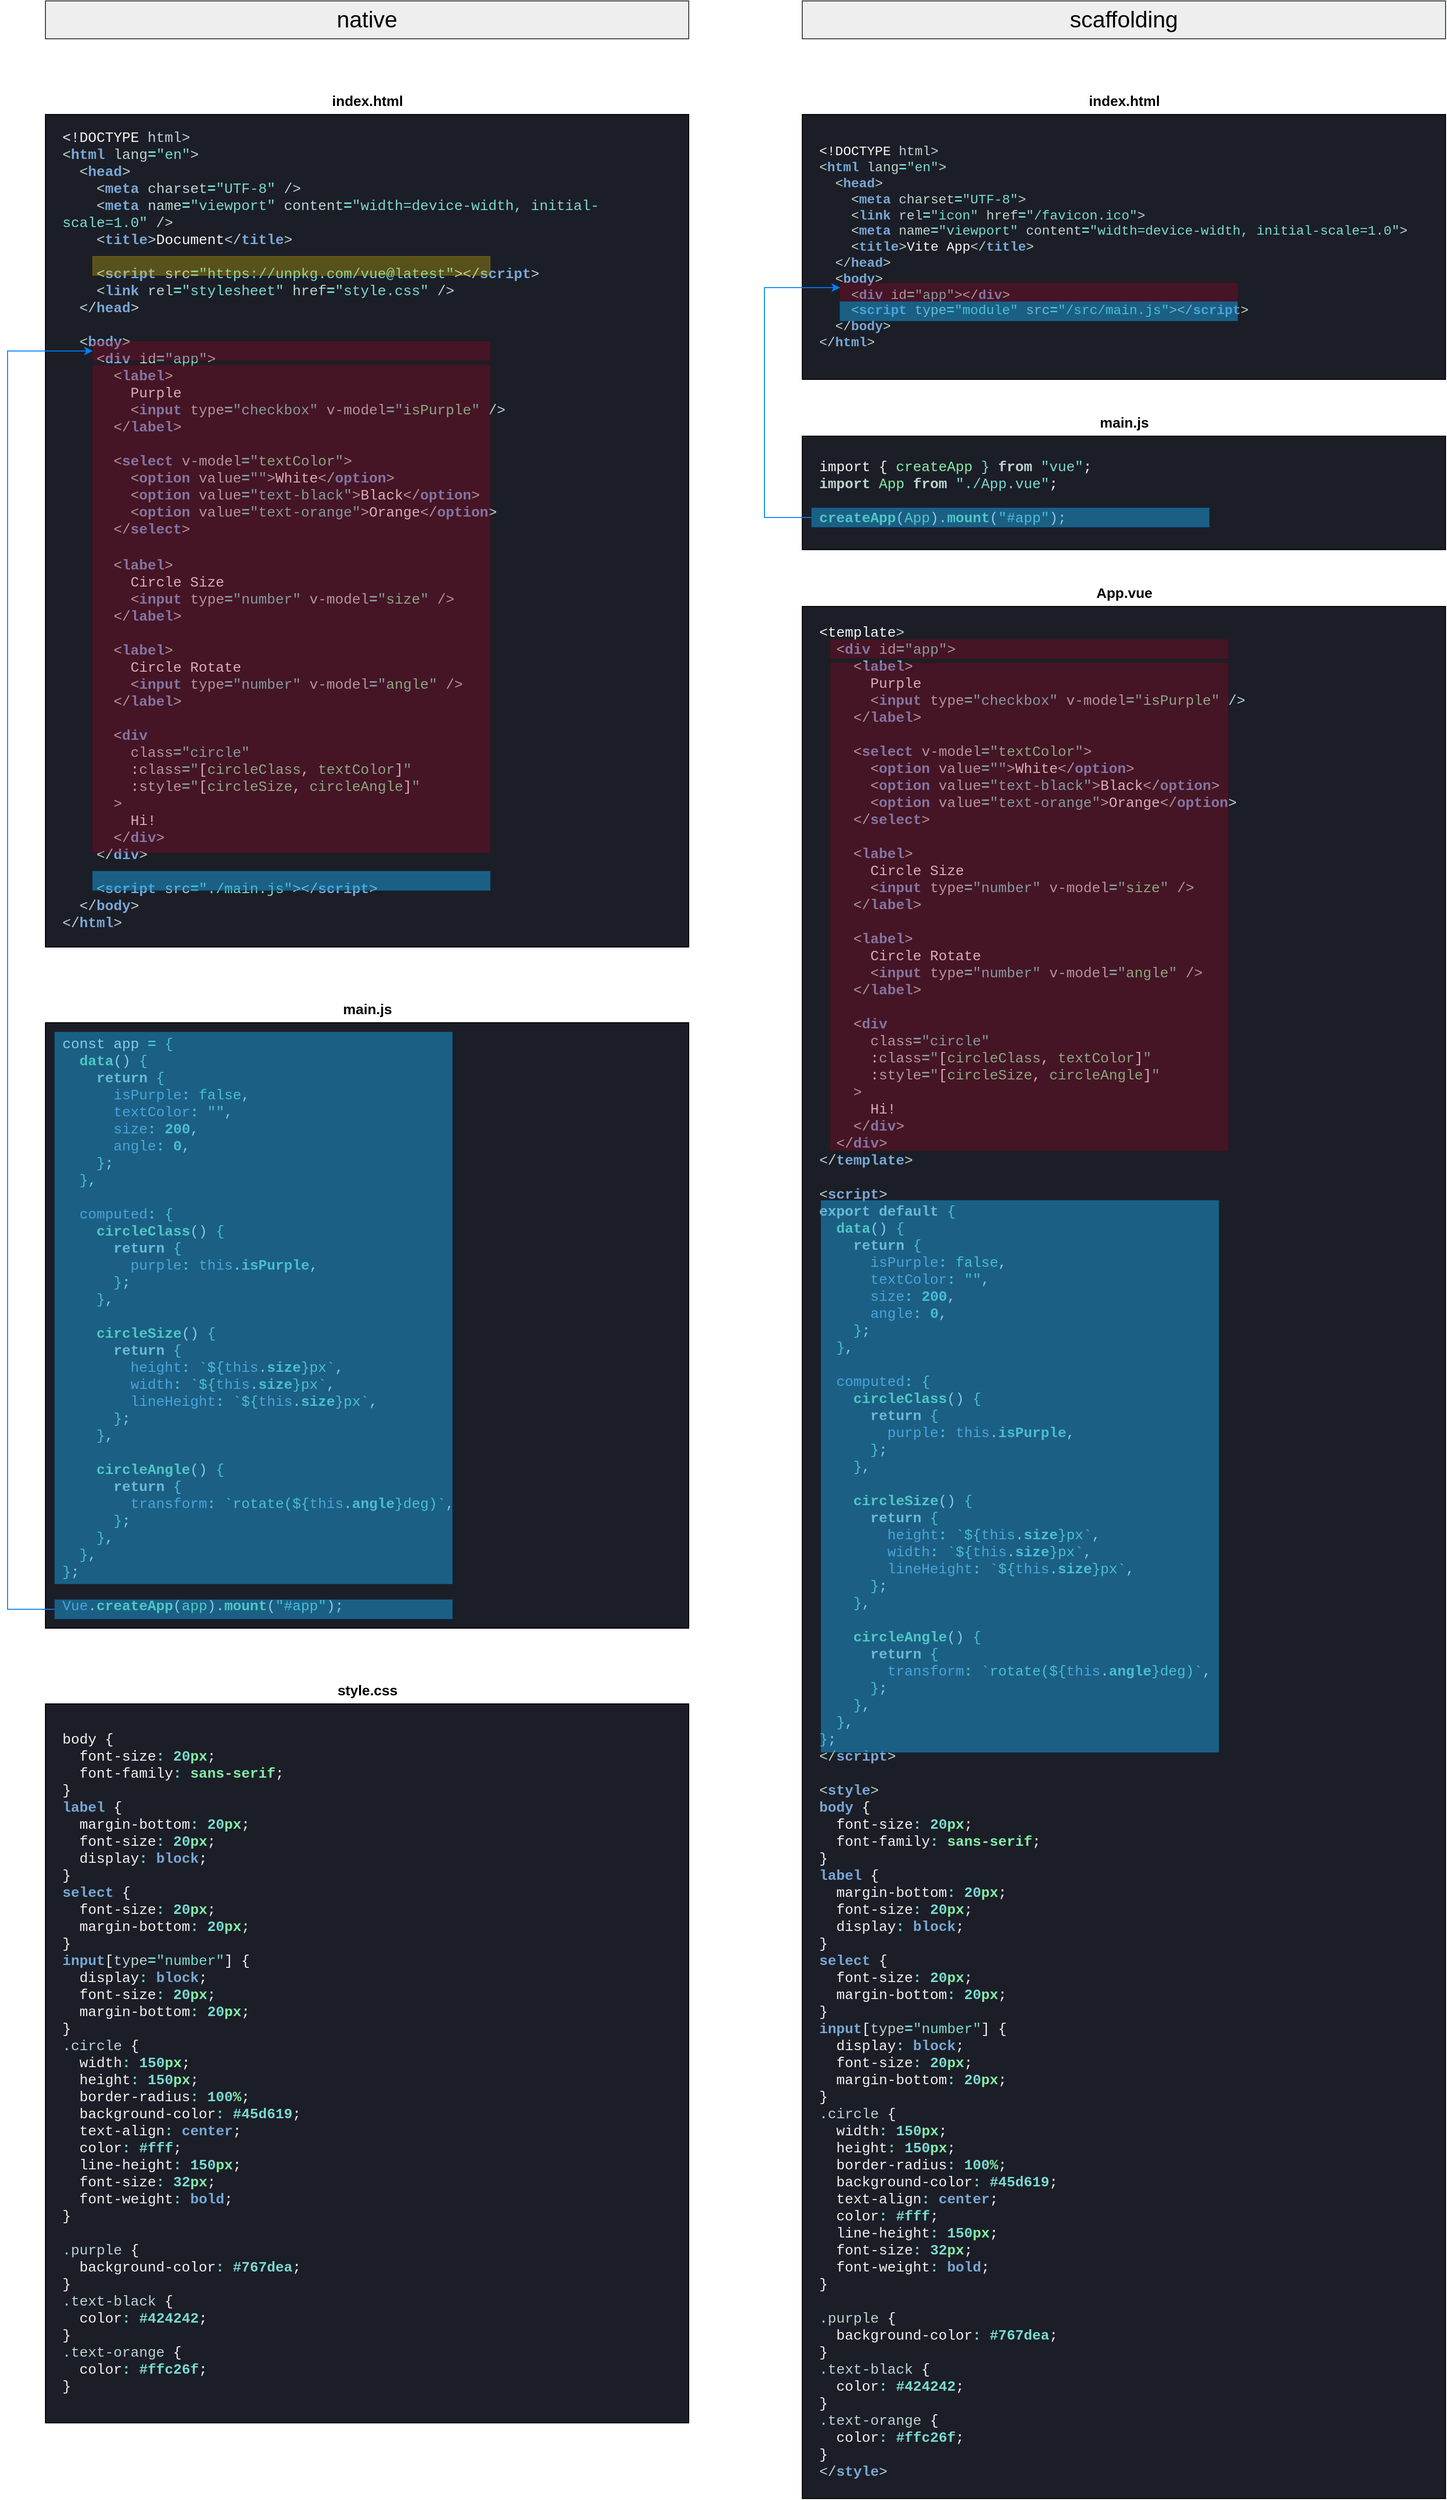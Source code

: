 <mxfile version="22.1.18" type="device">
  <diagram id="pSgHoA8hmrJTVLJIogtW" name="scaffolding">
    <mxGraphModel dx="5400" dy="4136" grid="1" gridSize="10" guides="1" tooltips="1" connect="1" arrows="1" fold="1" page="0" pageScale="1" pageWidth="827" pageHeight="1169" math="0" shadow="0">
      <root>
        <mxCell id="0" />
        <mxCell id="1" parent="0" />
        <mxCell id="ajJ4fGMmNMzAooFR_enY-1" value="&lt;div style=&quot;color: rgb(245, 245, 245); background-color: rgb(28, 30, 39); font-family: Consolas, &amp;quot;Courier New&amp;quot;, monospace; font-size: 14px; line-height: 19px;&quot;&gt;&lt;div&gt;&lt;br&gt;&lt;/div&gt;&lt;/div&gt;" style="text;html=1;align=left;verticalAlign=middle;resizable=0;points=[];autosize=1;strokeColor=none;fillColor=none;" vertex="1" parent="1">
          <mxGeometry x="70" y="205" width="20" height="30" as="geometry" />
        </mxCell>
        <mxCell id="ajJ4fGMmNMzAooFR_enY-5" value="&lt;b&gt;&lt;font style=&quot;font-size: 15px;&quot;&gt;index.html&lt;/font&gt;&lt;/b&gt;" style="text;html=1;align=center;verticalAlign=middle;resizable=0;points=[];autosize=1;strokeColor=none;fillColor=none;" vertex="1" parent="1">
          <mxGeometry x="-110" y="-790" width="100" height="30" as="geometry" />
        </mxCell>
        <mxCell id="ajJ4fGMmNMzAooFR_enY-8" value="&lt;div style=&quot;color: rgb(245, 245, 245); background-color: rgb(28, 30, 39); font-family: Consolas, &amp;quot;Courier New&amp;quot;, monospace; font-size: 14px; line-height: 19px;&quot;&gt;&lt;div&gt;&lt;br&gt;&lt;/div&gt;&lt;/div&gt;" style="text;html=1;align=left;verticalAlign=middle;resizable=0;points=[];autosize=1;strokeColor=none;fillColor=none;" vertex="1" parent="1">
          <mxGeometry x="710" y="458" width="20" height="30" as="geometry" />
        </mxCell>
        <mxCell id="ajJ4fGMmNMzAooFR_enY-20" value="&lt;font style=&quot;font-size: 24px;&quot;&gt;scaffolding&lt;/font&gt;" style="rounded=0;whiteSpace=wrap;html=1;fillColor=#eeeeee;strokeColor=#36393d;" vertex="1" parent="1">
          <mxGeometry x="400" y="-880" width="680" height="40" as="geometry" />
        </mxCell>
        <mxCell id="ajJ4fGMmNMzAooFR_enY-21" value="&lt;font style=&quot;font-size: 24px;&quot;&gt;native&lt;/font&gt;" style="rounded=0;whiteSpace=wrap;html=1;fillColor=#eeeeee;strokeColor=#36393d;" vertex="1" parent="1">
          <mxGeometry x="-400" y="-880" width="680" height="40" as="geometry" />
        </mxCell>
        <mxCell id="ajJ4fGMmNMzAooFR_enY-25" value="&lt;div style=&quot;color: rgb(245, 245, 245); background-color: rgb(28, 30, 39); font-family: Consolas, &amp;quot;Courier New&amp;quot;, monospace; font-size: 14px; line-height: 19px;&quot;&gt;&lt;div&gt;&lt;br&gt;&lt;/div&gt;&lt;/div&gt;" style="text;html=1;align=left;verticalAlign=middle;resizable=0;points=[];autosize=1;strokeColor=none;fillColor=none;" vertex="1" parent="1">
          <mxGeometry x="310" y="-212" width="20" height="30" as="geometry" />
        </mxCell>
        <mxCell id="ajJ4fGMmNMzAooFR_enY-28" value="&lt;div style=&quot;border-color: var(--border-color); color: rgb(245, 245, 245); font-family: Consolas, &amp;quot;Courier New&amp;quot;, monospace; font-size: 15px;&quot;&gt;&amp;lt;!DOCTYPE&amp;nbsp;&lt;span style=&quot;border-color: var(--border-color); color: rgb(188, 212, 207); font-size: 15px;&quot;&gt;html&amp;gt;&lt;/span&gt;&lt;/div&gt;&lt;div style=&quot;border-color: var(--border-color); color: rgb(245, 245, 245); font-family: Consolas, &amp;quot;Courier New&amp;quot;, monospace; font-size: 15px;&quot;&gt;&lt;span style=&quot;border-color: var(--border-color); color: rgb(188, 212, 207); font-size: 15px;&quot;&gt;&amp;lt;&lt;/span&gt;&lt;span style=&quot;border-color: var(--border-color); color: rgb(120, 168, 214); font-weight: bold; font-size: 15px;&quot;&gt;html&lt;/span&gt;&amp;nbsp;&lt;span style=&quot;border-color: var(--border-color); color: rgb(188, 212, 207); font-size: 15px;&quot;&gt;lang&lt;/span&gt;&lt;span style=&quot;border-color: var(--border-color); color: rgb(122, 218, 209); font-weight: bold; font-size: 15px;&quot;&gt;=&lt;/span&gt;&lt;span style=&quot;border-color: var(--border-color); color: rgb(122, 218, 209); font-size: 15px;&quot;&gt;&quot;en&quot;&lt;/span&gt;&lt;span style=&quot;border-color: var(--border-color); color: rgb(188, 212, 207); font-size: 15px;&quot;&gt;&amp;gt;&lt;/span&gt;&lt;/div&gt;&lt;div style=&quot;border-color: var(--border-color); color: rgb(245, 245, 245); font-family: Consolas, &amp;quot;Courier New&amp;quot;, monospace; font-size: 15px;&quot;&gt;&amp;nbsp;&amp;nbsp;&lt;span style=&quot;border-color: var(--border-color); color: rgb(188, 212, 207); font-size: 15px;&quot;&gt;&amp;lt;&lt;/span&gt;&lt;span style=&quot;border-color: var(--border-color); color: rgb(120, 168, 214); font-weight: bold; font-size: 15px;&quot;&gt;head&lt;/span&gt;&lt;span style=&quot;border-color: var(--border-color); color: rgb(188, 212, 207); font-size: 15px;&quot;&gt;&amp;gt;&lt;/span&gt;&lt;/div&gt;&lt;div style=&quot;border-color: var(--border-color); color: rgb(245, 245, 245); font-family: Consolas, &amp;quot;Courier New&amp;quot;, monospace; font-size: 15px;&quot;&gt;&amp;nbsp; &amp;nbsp;&amp;nbsp;&lt;span style=&quot;border-color: var(--border-color); color: rgb(188, 212, 207); font-size: 15px;&quot;&gt;&amp;lt;&lt;/span&gt;&lt;span style=&quot;border-color: var(--border-color); color: rgb(120, 168, 214); font-weight: bold; font-size: 15px;&quot;&gt;meta&lt;/span&gt;&amp;nbsp;&lt;span style=&quot;border-color: var(--border-color); color: rgb(188, 212, 207); font-size: 15px;&quot;&gt;charset&lt;/span&gt;&lt;span style=&quot;border-color: var(--border-color); color: rgb(122, 218, 209); font-weight: bold; font-size: 15px;&quot;&gt;=&lt;/span&gt;&lt;span style=&quot;border-color: var(--border-color); color: rgb(122, 218, 209); font-size: 15px;&quot;&gt;&quot;UTF-8&quot;&lt;/span&gt;&amp;nbsp;&lt;span style=&quot;border-color: var(--border-color); color: rgb(188, 212, 207); font-size: 15px;&quot;&gt;/&amp;gt;&lt;/span&gt;&lt;/div&gt;&lt;div style=&quot;border-color: var(--border-color); color: rgb(245, 245, 245); font-family: Consolas, &amp;quot;Courier New&amp;quot;, monospace; font-size: 15px;&quot;&gt;&amp;nbsp; &amp;nbsp;&amp;nbsp;&lt;span style=&quot;border-color: var(--border-color); color: rgb(188, 212, 207); font-size: 15px;&quot;&gt;&amp;lt;&lt;/span&gt;&lt;span style=&quot;border-color: var(--border-color); color: rgb(120, 168, 214); font-weight: bold; font-size: 15px;&quot;&gt;meta&lt;/span&gt;&amp;nbsp;&lt;span style=&quot;border-color: var(--border-color); color: rgb(188, 212, 207); font-size: 15px;&quot;&gt;name&lt;/span&gt;&lt;span style=&quot;border-color: var(--border-color); color: rgb(122, 218, 209); font-weight: bold; font-size: 15px;&quot;&gt;=&lt;/span&gt;&lt;span style=&quot;border-color: var(--border-color); color: rgb(122, 218, 209); font-size: 15px;&quot;&gt;&quot;viewport&quot;&lt;/span&gt;&amp;nbsp;&lt;span style=&quot;border-color: var(--border-color); color: rgb(188, 212, 207); font-size: 15px;&quot;&gt;content&lt;/span&gt;&lt;span style=&quot;border-color: var(--border-color); color: rgb(122, 218, 209); font-weight: bold; font-size: 15px;&quot;&gt;=&lt;/span&gt;&lt;span style=&quot;border-color: var(--border-color); color: rgb(122, 218, 209); font-size: 15px;&quot;&gt;&quot;width=device-width, initial-scale=1.0&quot;&lt;/span&gt;&amp;nbsp;&lt;span style=&quot;border-color: var(--border-color); color: rgb(188, 212, 207); font-size: 15px;&quot;&gt;/&amp;gt;&lt;/span&gt;&lt;/div&gt;&lt;div style=&quot;border-color: var(--border-color); color: rgb(245, 245, 245); font-family: Consolas, &amp;quot;Courier New&amp;quot;, monospace; font-size: 15px;&quot;&gt;&amp;nbsp; &amp;nbsp;&amp;nbsp;&lt;span style=&quot;border-color: var(--border-color); color: rgb(188, 212, 207); font-size: 15px;&quot;&gt;&amp;lt;&lt;/span&gt;&lt;span style=&quot;border-color: var(--border-color); color: rgb(120, 168, 214); font-weight: bold; font-size: 15px;&quot;&gt;title&lt;/span&gt;&lt;span style=&quot;border-color: var(--border-color); color: rgb(188, 212, 207); font-size: 15px;&quot;&gt;&amp;gt;&lt;/span&gt;Document&lt;span style=&quot;border-color: var(--border-color); color: rgb(188, 212, 207); font-size: 15px;&quot;&gt;&amp;lt;/&lt;/span&gt;&lt;span style=&quot;border-color: var(--border-color); color: rgb(120, 168, 214); font-weight: bold; font-size: 15px;&quot;&gt;title&lt;/span&gt;&lt;span style=&quot;border-color: var(--border-color); color: rgb(188, 212, 207); font-size: 15px;&quot;&gt;&amp;gt;&lt;/span&gt;&lt;/div&gt;&lt;br style=&quot;border-color: var(--border-color); font-size: 15px;&quot;&gt;&lt;div style=&quot;border-color: var(--border-color); color: rgb(245, 245, 245); font-family: Consolas, &amp;quot;Courier New&amp;quot;, monospace; font-size: 15px;&quot;&gt;&amp;nbsp; &amp;nbsp;&amp;nbsp;&lt;span style=&quot;border-color: var(--border-color); color: rgb(188, 212, 207); font-size: 15px;&quot;&gt;&amp;lt;&lt;/span&gt;&lt;span style=&quot;border-color: var(--border-color); color: rgb(120, 168, 214); font-weight: bold; font-size: 15px;&quot;&gt;script&lt;/span&gt;&amp;nbsp;&lt;span style=&quot;border-color: var(--border-color); color: rgb(188, 212, 207); font-size: 15px;&quot;&gt;src&lt;/span&gt;&lt;span style=&quot;border-color: var(--border-color); color: rgb(122, 218, 209); font-weight: bold; font-size: 15px;&quot;&gt;=&lt;/span&gt;&lt;span style=&quot;border-color: var(--border-color); color: rgb(122, 218, 209); font-size: 15px;&quot;&gt;&quot;https://unpkg.com/vue@latest&quot;&lt;/span&gt;&lt;span style=&quot;border-color: var(--border-color); color: rgb(188, 212, 207); font-size: 15px;&quot;&gt;&amp;gt;&amp;lt;/&lt;/span&gt;&lt;span style=&quot;border-color: var(--border-color); color: rgb(120, 168, 214); font-weight: bold; font-size: 15px;&quot;&gt;script&lt;/span&gt;&lt;span style=&quot;border-color: var(--border-color); color: rgb(188, 212, 207); font-size: 15px;&quot;&gt;&amp;gt;&lt;/span&gt;&lt;/div&gt;&lt;div style=&quot;border-color: var(--border-color); color: rgb(245, 245, 245); font-family: Consolas, &amp;quot;Courier New&amp;quot;, monospace; font-size: 15px;&quot;&gt;&amp;nbsp; &amp;nbsp;&amp;nbsp;&lt;span style=&quot;border-color: var(--border-color); color: rgb(188, 212, 207); font-size: 15px;&quot;&gt;&amp;lt;&lt;/span&gt;&lt;span style=&quot;border-color: var(--border-color); color: rgb(120, 168, 214); font-weight: bold; font-size: 15px;&quot;&gt;link&lt;/span&gt;&amp;nbsp;&lt;span style=&quot;border-color: var(--border-color); color: rgb(188, 212, 207); font-size: 15px;&quot;&gt;rel&lt;/span&gt;&lt;span style=&quot;border-color: var(--border-color); color: rgb(122, 218, 209); font-weight: bold; font-size: 15px;&quot;&gt;=&lt;/span&gt;&lt;span style=&quot;border-color: var(--border-color); color: rgb(122, 218, 209); font-size: 15px;&quot;&gt;&quot;stylesheet&quot;&lt;/span&gt;&amp;nbsp;&lt;span style=&quot;border-color: var(--border-color); color: rgb(188, 212, 207); font-size: 15px;&quot;&gt;href&lt;/span&gt;&lt;span style=&quot;border-color: var(--border-color); color: rgb(122, 218, 209); font-weight: bold; font-size: 15px;&quot;&gt;=&lt;/span&gt;&lt;span style=&quot;border-color: var(--border-color); color: rgb(122, 218, 209); font-size: 15px;&quot;&gt;&quot;style.css&quot;&lt;/span&gt;&amp;nbsp;&lt;span style=&quot;border-color: var(--border-color); color: rgb(188, 212, 207); font-size: 15px;&quot;&gt;/&amp;gt;&lt;/span&gt;&lt;/div&gt;&lt;div style=&quot;border-color: var(--border-color); color: rgb(245, 245, 245); font-family: Consolas, &amp;quot;Courier New&amp;quot;, monospace; font-size: 15px;&quot;&gt;&amp;nbsp;&amp;nbsp;&lt;span style=&quot;border-color: var(--border-color); color: rgb(188, 212, 207); font-size: 15px;&quot;&gt;&amp;lt;/&lt;/span&gt;&lt;span style=&quot;border-color: var(--border-color); color: rgb(120, 168, 214); font-weight: bold; font-size: 15px;&quot;&gt;head&lt;/span&gt;&lt;span style=&quot;border-color: var(--border-color); color: rgb(188, 212, 207); font-size: 15px;&quot;&gt;&amp;gt;&lt;/span&gt;&lt;/div&gt;&lt;br style=&quot;border-color: var(--border-color); font-size: 15px;&quot;&gt;&lt;div style=&quot;border-color: var(--border-color); color: rgb(245, 245, 245); font-family: Consolas, &amp;quot;Courier New&amp;quot;, monospace; font-size: 15px;&quot;&gt;&amp;nbsp;&amp;nbsp;&lt;span style=&quot;border-color: var(--border-color); color: rgb(188, 212, 207); font-size: 15px;&quot;&gt;&amp;lt;&lt;/span&gt;&lt;span style=&quot;border-color: var(--border-color); color: rgb(120, 168, 214); font-weight: bold; font-size: 15px;&quot;&gt;body&lt;/span&gt;&lt;span style=&quot;border-color: var(--border-color); color: rgb(188, 212, 207); font-size: 15px;&quot;&gt;&amp;gt;&lt;/span&gt;&lt;/div&gt;&lt;div style=&quot;border-color: var(--border-color); color: rgb(245, 245, 245); font-family: Consolas, &amp;quot;Courier New&amp;quot;, monospace; font-size: 15px;&quot;&gt;&amp;nbsp; &amp;nbsp;&amp;nbsp;&lt;span style=&quot;border-color: var(--border-color); color: rgb(188, 212, 207); font-size: 15px;&quot;&gt;&amp;lt;&lt;/span&gt;&lt;span style=&quot;border-color: var(--border-color); color: rgb(120, 168, 214); font-weight: bold; font-size: 15px;&quot;&gt;div&lt;/span&gt;&amp;nbsp;&lt;span style=&quot;border-color: var(--border-color); color: rgb(188, 212, 207); font-size: 15px;&quot;&gt;id&lt;/span&gt;&lt;span style=&quot;border-color: var(--border-color); color: rgb(122, 218, 209); font-weight: bold; font-size: 15px;&quot;&gt;=&lt;/span&gt;&lt;span style=&quot;border-color: var(--border-color); color: rgb(122, 218, 209); font-size: 15px;&quot;&gt;&quot;app&quot;&lt;/span&gt;&lt;span style=&quot;border-color: var(--border-color); color: rgb(188, 212, 207); font-size: 15px;&quot;&gt;&amp;gt;&lt;/span&gt;&lt;/div&gt;&lt;div style=&quot;border-color: var(--border-color); color: rgb(245, 245, 245); font-family: Consolas, &amp;quot;Courier New&amp;quot;, monospace; font-size: 15px;&quot;&gt;&amp;nbsp; &amp;nbsp; &amp;nbsp;&amp;nbsp;&lt;span style=&quot;border-color: var(--border-color); color: rgb(188, 212, 207); font-size: 15px;&quot;&gt;&amp;lt;&lt;/span&gt;&lt;span style=&quot;border-color: var(--border-color); color: rgb(120, 168, 214); font-weight: bold; font-size: 15px;&quot;&gt;label&lt;/span&gt;&lt;span style=&quot;border-color: var(--border-color); color: rgb(188, 212, 207); font-size: 15px;&quot;&gt;&amp;gt;&lt;/span&gt;&lt;/div&gt;&lt;div style=&quot;border-color: var(--border-color); color: rgb(245, 245, 245); font-family: Consolas, &amp;quot;Courier New&amp;quot;, monospace; font-size: 15px;&quot;&gt;&amp;nbsp; &amp;nbsp; &amp;nbsp; &amp;nbsp; Purple&lt;/div&gt;&lt;div style=&quot;border-color: var(--border-color); color: rgb(245, 245, 245); font-family: Consolas, &amp;quot;Courier New&amp;quot;, monospace; font-size: 15px;&quot;&gt;&amp;nbsp; &amp;nbsp; &amp;nbsp; &amp;nbsp;&amp;nbsp;&lt;span style=&quot;border-color: var(--border-color); color: rgb(188, 212, 207); font-size: 15px;&quot;&gt;&amp;lt;&lt;/span&gt;&lt;span style=&quot;border-color: var(--border-color); color: rgb(120, 168, 214); font-weight: bold; font-size: 15px;&quot;&gt;input&lt;/span&gt;&amp;nbsp;&lt;span style=&quot;border-color: var(--border-color); color: rgb(188, 212, 207); font-size: 15px;&quot;&gt;type&lt;/span&gt;&lt;span style=&quot;border-color: var(--border-color); color: rgb(122, 218, 209); font-weight: bold; font-size: 15px;&quot;&gt;=&lt;/span&gt;&lt;span style=&quot;border-color: var(--border-color); color: rgb(122, 218, 209); font-size: 15px;&quot;&gt;&quot;checkbox&quot;&lt;/span&gt;&amp;nbsp;&lt;span style=&quot;border-color: var(--border-color); color: rgb(188, 212, 207); font-size: 15px;&quot;&gt;v-model&lt;/span&gt;&lt;span style=&quot;border-color: var(--border-color); color: rgb(122, 218, 209); font-weight: bold; font-size: 15px;&quot;&gt;=&lt;/span&gt;&lt;span style=&quot;border-color: var(--border-color); color: rgb(122, 218, 209); font-size: 15px;&quot;&gt;&quot;&lt;/span&gt;&lt;span style=&quot;border-color: var(--border-color); color: rgb(133, 238, 167); font-size: 15px;&quot;&gt;isPurple&lt;/span&gt;&lt;span style=&quot;border-color: var(--border-color); color: rgb(122, 218, 209); font-size: 15px;&quot;&gt;&quot;&lt;/span&gt;&amp;nbsp;&lt;span style=&quot;border-color: var(--border-color); color: rgb(188, 212, 207); font-size: 15px;&quot;&gt;/&amp;gt;&lt;/span&gt;&lt;/div&gt;&lt;div style=&quot;border-color: var(--border-color); color: rgb(245, 245, 245); font-family: Consolas, &amp;quot;Courier New&amp;quot;, monospace; font-size: 15px;&quot;&gt;&amp;nbsp; &amp;nbsp; &amp;nbsp;&amp;nbsp;&lt;span style=&quot;border-color: var(--border-color); color: rgb(188, 212, 207); font-size: 15px;&quot;&gt;&amp;lt;/&lt;/span&gt;&lt;span style=&quot;border-color: var(--border-color); color: rgb(120, 168, 214); font-weight: bold; font-size: 15px;&quot;&gt;label&lt;/span&gt;&lt;span style=&quot;border-color: var(--border-color); color: rgb(188, 212, 207); font-size: 15px;&quot;&gt;&amp;gt;&lt;/span&gt;&lt;/div&gt;&lt;br style=&quot;border-color: var(--border-color); font-size: 15px;&quot;&gt;&lt;div style=&quot;border-color: var(--border-color); color: rgb(245, 245, 245); font-family: Consolas, &amp;quot;Courier New&amp;quot;, monospace; font-size: 15px;&quot;&gt;&amp;nbsp; &amp;nbsp; &amp;nbsp;&amp;nbsp;&lt;span style=&quot;border-color: var(--border-color); color: rgb(188, 212, 207); font-size: 15px;&quot;&gt;&amp;lt;&lt;/span&gt;&lt;span style=&quot;border-color: var(--border-color); color: rgb(120, 168, 214); font-weight: bold; font-size: 15px;&quot;&gt;select&lt;/span&gt;&amp;nbsp;&lt;span style=&quot;border-color: var(--border-color); color: rgb(188, 212, 207); font-size: 15px;&quot;&gt;v-model&lt;/span&gt;&lt;span style=&quot;border-color: var(--border-color); color: rgb(122, 218, 209); font-weight: bold; font-size: 15px;&quot;&gt;=&lt;/span&gt;&lt;span style=&quot;border-color: var(--border-color); color: rgb(122, 218, 209); font-size: 15px;&quot;&gt;&quot;&lt;/span&gt;&lt;span style=&quot;border-color: var(--border-color); color: rgb(133, 238, 167); font-size: 15px;&quot;&gt;textColor&lt;/span&gt;&lt;span style=&quot;border-color: var(--border-color); color: rgb(122, 218, 209); font-size: 15px;&quot;&gt;&quot;&lt;/span&gt;&lt;span style=&quot;border-color: var(--border-color); color: rgb(188, 212, 207); font-size: 15px;&quot;&gt;&amp;gt;&lt;/span&gt;&lt;/div&gt;&lt;div style=&quot;border-color: var(--border-color); color: rgb(245, 245, 245); font-family: Consolas, &amp;quot;Courier New&amp;quot;, monospace; font-size: 15px;&quot;&gt;&amp;nbsp; &amp;nbsp; &amp;nbsp; &amp;nbsp;&amp;nbsp;&lt;span style=&quot;border-color: var(--border-color); color: rgb(188, 212, 207); font-size: 15px;&quot;&gt;&amp;lt;&lt;/span&gt;&lt;span style=&quot;border-color: var(--border-color); color: rgb(120, 168, 214); font-weight: bold; font-size: 15px;&quot;&gt;option&lt;/span&gt;&amp;nbsp;&lt;span style=&quot;border-color: var(--border-color); color: rgb(188, 212, 207); font-size: 15px;&quot;&gt;value&lt;/span&gt;&lt;span style=&quot;border-color: var(--border-color); color: rgb(122, 218, 209); font-weight: bold; font-size: 15px;&quot;&gt;=&lt;/span&gt;&lt;span style=&quot;border-color: var(--border-color); color: rgb(122, 218, 209); font-size: 15px;&quot;&gt;&quot;&quot;&lt;/span&gt;&lt;span style=&quot;border-color: var(--border-color); color: rgb(188, 212, 207); font-size: 15px;&quot;&gt;&amp;gt;&lt;/span&gt;White&lt;span style=&quot;border-color: var(--border-color); color: rgb(188, 212, 207); font-size: 15px;&quot;&gt;&amp;lt;/&lt;/span&gt;&lt;span style=&quot;border-color: var(--border-color); color: rgb(120, 168, 214); font-weight: bold; font-size: 15px;&quot;&gt;option&lt;/span&gt;&lt;span style=&quot;border-color: var(--border-color); color: rgb(188, 212, 207); font-size: 15px;&quot;&gt;&amp;gt;&lt;/span&gt;&lt;/div&gt;&lt;div style=&quot;border-color: var(--border-color); color: rgb(245, 245, 245); font-family: Consolas, &amp;quot;Courier New&amp;quot;, monospace; font-size: 15px;&quot;&gt;&amp;nbsp; &amp;nbsp; &amp;nbsp; &amp;nbsp;&amp;nbsp;&lt;span style=&quot;border-color: var(--border-color); color: rgb(188, 212, 207); font-size: 15px;&quot;&gt;&amp;lt;&lt;/span&gt;&lt;span style=&quot;border-color: var(--border-color); color: rgb(120, 168, 214); font-weight: bold; font-size: 15px;&quot;&gt;option&lt;/span&gt;&amp;nbsp;&lt;span style=&quot;border-color: var(--border-color); color: rgb(188, 212, 207); font-size: 15px;&quot;&gt;value&lt;/span&gt;&lt;span style=&quot;border-color: var(--border-color); color: rgb(122, 218, 209); font-weight: bold; font-size: 15px;&quot;&gt;=&lt;/span&gt;&lt;span style=&quot;border-color: var(--border-color); color: rgb(122, 218, 209); font-size: 15px;&quot;&gt;&quot;text-black&quot;&lt;/span&gt;&lt;span style=&quot;border-color: var(--border-color); color: rgb(188, 212, 207); font-size: 15px;&quot;&gt;&amp;gt;&lt;/span&gt;Black&lt;span style=&quot;border-color: var(--border-color); color: rgb(188, 212, 207); font-size: 15px;&quot;&gt;&amp;lt;/&lt;/span&gt;&lt;span style=&quot;border-color: var(--border-color); color: rgb(120, 168, 214); font-weight: bold; font-size: 15px;&quot;&gt;option&lt;/span&gt;&lt;span style=&quot;border-color: var(--border-color); color: rgb(188, 212, 207); font-size: 15px;&quot;&gt;&amp;gt;&lt;/span&gt;&lt;/div&gt;&lt;div style=&quot;border-color: var(--border-color); color: rgb(245, 245, 245); font-family: Consolas, &amp;quot;Courier New&amp;quot;, monospace; font-size: 15px;&quot;&gt;&amp;nbsp; &amp;nbsp; &amp;nbsp; &amp;nbsp;&amp;nbsp;&lt;span style=&quot;border-color: var(--border-color); color: rgb(188, 212, 207); font-size: 15px;&quot;&gt;&amp;lt;&lt;/span&gt;&lt;span style=&quot;border-color: var(--border-color); color: rgb(120, 168, 214); font-weight: bold; font-size: 15px;&quot;&gt;option&lt;/span&gt;&amp;nbsp;&lt;span style=&quot;border-color: var(--border-color); color: rgb(188, 212, 207); font-size: 15px;&quot;&gt;value&lt;/span&gt;&lt;span style=&quot;border-color: var(--border-color); color: rgb(122, 218, 209); font-weight: bold; font-size: 15px;&quot;&gt;=&lt;/span&gt;&lt;span style=&quot;border-color: var(--border-color); color: rgb(122, 218, 209); font-size: 15px;&quot;&gt;&quot;text-orange&quot;&lt;/span&gt;&lt;span style=&quot;border-color: var(--border-color); color: rgb(188, 212, 207); font-size: 15px;&quot;&gt;&amp;gt;&lt;/span&gt;Orange&lt;span style=&quot;border-color: var(--border-color); color: rgb(188, 212, 207); font-size: 15px;&quot;&gt;&amp;lt;/&lt;/span&gt;&lt;span style=&quot;border-color: var(--border-color); color: rgb(120, 168, 214); font-weight: bold; font-size: 15px;&quot;&gt;option&lt;/span&gt;&lt;span style=&quot;border-color: var(--border-color); color: rgb(188, 212, 207); font-size: 15px;&quot;&gt;&amp;gt;&lt;/span&gt;&lt;/div&gt;&lt;div style=&quot;border-color: var(--border-color); color: rgb(245, 245, 245); font-family: Consolas, &amp;quot;Courier New&amp;quot;, monospace; font-size: 15px;&quot;&gt;&amp;nbsp; &amp;nbsp; &amp;nbsp;&amp;nbsp;&lt;span style=&quot;border-color: var(--border-color); color: rgb(188, 212, 207); font-size: 15px;&quot;&gt;&amp;lt;/&lt;/span&gt;&lt;span style=&quot;border-color: var(--border-color); color: rgb(120, 168, 214); font-weight: bold; font-size: 15px;&quot;&gt;select&lt;/span&gt;&lt;span style=&quot;border-color: var(--border-color); color: rgb(188, 212, 207); font-size: 15px;&quot;&gt;&amp;gt;&lt;/span&gt;&lt;/div&gt;&lt;div style=&quot;border-color: var(--border-color); font-size: 15px;&quot;&gt;&lt;font style=&quot;border-color: var(--border-color); font-size: 15px;&quot; face=&quot;Consolas, Courier New, monospace&quot; color=&quot;#f5f5f5&quot;&gt;&lt;span style=&quot;border-color: var(--border-color); font-size: 15px;&quot;&gt;&lt;br style=&quot;border-color: var(--border-color); font-size: 15px;&quot;&gt;&lt;/span&gt;&lt;/font&gt;&lt;/div&gt;&lt;div style=&quot;border-color: var(--border-color); color: rgb(245, 245, 245); font-family: Consolas, &amp;quot;Courier New&amp;quot;, monospace; font-size: 15px;&quot;&gt;&amp;nbsp; &amp;nbsp; &amp;nbsp;&amp;nbsp;&lt;span style=&quot;border-color: var(--border-color); color: rgb(188, 212, 207); font-size: 15px;&quot;&gt;&amp;lt;&lt;/span&gt;&lt;span style=&quot;border-color: var(--border-color); color: rgb(120, 168, 214); font-weight: bold; font-size: 15px;&quot;&gt;label&lt;/span&gt;&lt;span style=&quot;border-color: var(--border-color); color: rgb(188, 212, 207); font-size: 15px;&quot;&gt;&amp;gt;&lt;/span&gt;&lt;/div&gt;&lt;div style=&quot;border-color: var(--border-color); color: rgb(245, 245, 245); font-family: Consolas, &amp;quot;Courier New&amp;quot;, monospace; font-size: 15px;&quot;&gt;&amp;nbsp; &amp;nbsp; &amp;nbsp; &amp;nbsp; Circle Size&lt;/div&gt;&lt;div style=&quot;border-color: var(--border-color); color: rgb(245, 245, 245); font-family: Consolas, &amp;quot;Courier New&amp;quot;, monospace; font-size: 15px;&quot;&gt;&amp;nbsp; &amp;nbsp; &amp;nbsp; &amp;nbsp;&amp;nbsp;&lt;span style=&quot;border-color: var(--border-color); color: rgb(188, 212, 207); font-size: 15px;&quot;&gt;&amp;lt;&lt;/span&gt;&lt;span style=&quot;border-color: var(--border-color); color: rgb(120, 168, 214); font-weight: bold; font-size: 15px;&quot;&gt;input&lt;/span&gt;&amp;nbsp;&lt;span style=&quot;border-color: var(--border-color); color: rgb(188, 212, 207); font-size: 15px;&quot;&gt;type&lt;/span&gt;&lt;span style=&quot;border-color: var(--border-color); color: rgb(122, 218, 209); font-weight: bold; font-size: 15px;&quot;&gt;=&lt;/span&gt;&lt;span style=&quot;border-color: var(--border-color); color: rgb(122, 218, 209); font-size: 15px;&quot;&gt;&quot;number&quot;&lt;/span&gt;&amp;nbsp;&lt;span style=&quot;border-color: var(--border-color); color: rgb(188, 212, 207); font-size: 15px;&quot;&gt;v-model&lt;/span&gt;&lt;span style=&quot;border-color: var(--border-color); color: rgb(122, 218, 209); font-weight: bold; font-size: 15px;&quot;&gt;=&lt;/span&gt;&lt;span style=&quot;border-color: var(--border-color); color: rgb(122, 218, 209); font-size: 15px;&quot;&gt;&quot;&lt;/span&gt;&lt;span style=&quot;border-color: var(--border-color); color: rgb(133, 238, 167); font-size: 15px;&quot;&gt;size&lt;/span&gt;&lt;span style=&quot;border-color: var(--border-color); color: rgb(122, 218, 209); font-size: 15px;&quot;&gt;&quot;&lt;/span&gt;&amp;nbsp;&lt;span style=&quot;border-color: var(--border-color); color: rgb(188, 212, 207); font-size: 15px;&quot;&gt;/&amp;gt;&lt;/span&gt;&lt;/div&gt;&lt;div style=&quot;border-color: var(--border-color); color: rgb(245, 245, 245); font-family: Consolas, &amp;quot;Courier New&amp;quot;, monospace; font-size: 15px;&quot;&gt;&amp;nbsp; &amp;nbsp; &amp;nbsp;&amp;nbsp;&lt;span style=&quot;border-color: var(--border-color); color: rgb(188, 212, 207); font-size: 15px;&quot;&gt;&amp;lt;/&lt;/span&gt;&lt;span style=&quot;border-color: var(--border-color); color: rgb(120, 168, 214); font-weight: bold; font-size: 15px;&quot;&gt;label&lt;/span&gt;&lt;span style=&quot;border-color: var(--border-color); color: rgb(188, 212, 207); font-size: 15px;&quot;&gt;&amp;gt;&lt;/span&gt;&lt;/div&gt;&lt;br style=&quot;border-color: var(--border-color); font-size: 15px;&quot;&gt;&lt;div style=&quot;border-color: var(--border-color); color: rgb(245, 245, 245); font-family: Consolas, &amp;quot;Courier New&amp;quot;, monospace; font-size: 15px;&quot;&gt;&amp;nbsp; &amp;nbsp; &amp;nbsp;&amp;nbsp;&lt;span style=&quot;border-color: var(--border-color); color: rgb(188, 212, 207); font-size: 15px;&quot;&gt;&amp;lt;&lt;/span&gt;&lt;span style=&quot;border-color: var(--border-color); color: rgb(120, 168, 214); font-weight: bold; font-size: 15px;&quot;&gt;label&lt;/span&gt;&lt;span style=&quot;border-color: var(--border-color); color: rgb(188, 212, 207); font-size: 15px;&quot;&gt;&amp;gt;&lt;/span&gt;&lt;/div&gt;&lt;div style=&quot;border-color: var(--border-color); color: rgb(245, 245, 245); font-family: Consolas, &amp;quot;Courier New&amp;quot;, monospace; font-size: 15px;&quot;&gt;&amp;nbsp; &amp;nbsp; &amp;nbsp; &amp;nbsp; Circle Rotate&lt;/div&gt;&lt;div style=&quot;border-color: var(--border-color); color: rgb(245, 245, 245); font-family: Consolas, &amp;quot;Courier New&amp;quot;, monospace; font-size: 15px;&quot;&gt;&amp;nbsp; &amp;nbsp; &amp;nbsp; &amp;nbsp;&amp;nbsp;&lt;span style=&quot;border-color: var(--border-color); color: rgb(188, 212, 207); font-size: 15px;&quot;&gt;&amp;lt;&lt;/span&gt;&lt;span style=&quot;border-color: var(--border-color); color: rgb(120, 168, 214); font-weight: bold; font-size: 15px;&quot;&gt;input&lt;/span&gt;&amp;nbsp;&lt;span style=&quot;border-color: var(--border-color); color: rgb(188, 212, 207); font-size: 15px;&quot;&gt;type&lt;/span&gt;&lt;span style=&quot;border-color: var(--border-color); color: rgb(122, 218, 209); font-weight: bold; font-size: 15px;&quot;&gt;=&lt;/span&gt;&lt;span style=&quot;border-color: var(--border-color); color: rgb(122, 218, 209); font-size: 15px;&quot;&gt;&quot;number&quot;&lt;/span&gt;&amp;nbsp;&lt;span style=&quot;border-color: var(--border-color); color: rgb(188, 212, 207); font-size: 15px;&quot;&gt;v-model&lt;/span&gt;&lt;span style=&quot;border-color: var(--border-color); color: rgb(122, 218, 209); font-weight: bold; font-size: 15px;&quot;&gt;=&lt;/span&gt;&lt;span style=&quot;border-color: var(--border-color); color: rgb(122, 218, 209); font-size: 15px;&quot;&gt;&quot;&lt;/span&gt;&lt;span style=&quot;border-color: var(--border-color); color: rgb(133, 238, 167); font-size: 15px;&quot;&gt;angle&lt;/span&gt;&lt;span style=&quot;border-color: var(--border-color); color: rgb(122, 218, 209); font-size: 15px;&quot;&gt;&quot;&lt;/span&gt;&amp;nbsp;&lt;span style=&quot;border-color: var(--border-color); color: rgb(188, 212, 207); font-size: 15px;&quot;&gt;/&amp;gt;&lt;/span&gt;&lt;/div&gt;&lt;div style=&quot;border-color: var(--border-color); color: rgb(245, 245, 245); font-family: Consolas, &amp;quot;Courier New&amp;quot;, monospace; font-size: 15px;&quot;&gt;&amp;nbsp; &amp;nbsp; &amp;nbsp;&amp;nbsp;&lt;span style=&quot;border-color: var(--border-color); color: rgb(188, 212, 207); font-size: 15px;&quot;&gt;&amp;lt;/&lt;/span&gt;&lt;span style=&quot;border-color: var(--border-color); color: rgb(120, 168, 214); font-weight: bold; font-size: 15px;&quot;&gt;label&lt;/span&gt;&lt;span style=&quot;border-color: var(--border-color); color: rgb(188, 212, 207); font-size: 15px;&quot;&gt;&amp;gt;&lt;/span&gt;&lt;/div&gt;&lt;br style=&quot;border-color: var(--border-color); font-size: 15px;&quot;&gt;&lt;div style=&quot;border-color: var(--border-color); color: rgb(245, 245, 245); font-family: Consolas, &amp;quot;Courier New&amp;quot;, monospace; font-size: 15px;&quot;&gt;&amp;nbsp; &amp;nbsp; &amp;nbsp;&amp;nbsp;&lt;span style=&quot;border-color: var(--border-color); color: rgb(188, 212, 207); font-size: 15px;&quot;&gt;&amp;lt;&lt;/span&gt;&lt;span style=&quot;border-color: var(--border-color); color: rgb(120, 168, 214); font-weight: bold; font-size: 15px;&quot;&gt;div&lt;/span&gt;&lt;/div&gt;&lt;div style=&quot;border-color: var(--border-color); color: rgb(245, 245, 245); font-family: Consolas, &amp;quot;Courier New&amp;quot;, monospace; font-size: 15px;&quot;&gt;&amp;nbsp; &amp;nbsp; &amp;nbsp; &amp;nbsp;&amp;nbsp;&lt;span style=&quot;border-color: var(--border-color); color: rgb(188, 212, 207); font-size: 15px;&quot;&gt;class&lt;/span&gt;&lt;span style=&quot;border-color: var(--border-color); color: rgb(122, 218, 209); font-weight: bold; font-size: 15px;&quot;&gt;=&lt;/span&gt;&lt;span style=&quot;border-color: var(--border-color); color: rgb(122, 218, 209); font-size: 15px;&quot;&gt;&quot;circle&quot;&lt;/span&gt;&lt;/div&gt;&lt;div style=&quot;border-color: var(--border-color); color: rgb(245, 245, 245); font-family: Consolas, &amp;quot;Courier New&amp;quot;, monospace; font-size: 15px;&quot;&gt;&amp;nbsp; &amp;nbsp; &amp;nbsp; &amp;nbsp; :&lt;span style=&quot;border-color: var(--border-color); color: rgb(188, 212, 207); font-size: 15px;&quot;&gt;class&lt;/span&gt;&lt;span style=&quot;border-color: var(--border-color); color: rgb(122, 218, 209); font-weight: bold; font-size: 15px;&quot;&gt;=&lt;/span&gt;&lt;span style=&quot;border-color: var(--border-color); color: rgb(122, 218, 209); font-size: 15px;&quot;&gt;&quot;&lt;/span&gt;[&lt;span style=&quot;border-color: var(--border-color); color: rgb(133, 238, 167); font-size: 15px;&quot;&gt;circleClass&lt;/span&gt;,&amp;nbsp;&lt;span style=&quot;border-color: var(--border-color); color: rgb(133, 238, 167); font-size: 15px;&quot;&gt;textColor&lt;/span&gt;]&lt;span style=&quot;border-color: var(--border-color); color: rgb(122, 218, 209); font-size: 15px;&quot;&gt;&quot;&lt;/span&gt;&lt;/div&gt;&lt;div style=&quot;border-color: var(--border-color); color: rgb(245, 245, 245); font-family: Consolas, &amp;quot;Courier New&amp;quot;, monospace; font-size: 15px;&quot;&gt;&amp;nbsp; &amp;nbsp; &amp;nbsp; &amp;nbsp; :&lt;span style=&quot;border-color: var(--border-color); color: rgb(188, 212, 207); font-size: 15px;&quot;&gt;style&lt;/span&gt;&lt;span style=&quot;border-color: var(--border-color); color: rgb(122, 218, 209); font-weight: bold; font-size: 15px;&quot;&gt;=&lt;/span&gt;&lt;span style=&quot;border-color: var(--border-color); color: rgb(122, 218, 209); font-size: 15px;&quot;&gt;&quot;&lt;/span&gt;[&lt;span style=&quot;border-color: var(--border-color); color: rgb(133, 238, 167); font-size: 15px;&quot;&gt;circleSize&lt;/span&gt;,&amp;nbsp;&lt;span style=&quot;border-color: var(--border-color); color: rgb(133, 238, 167); font-size: 15px;&quot;&gt;circleAngle&lt;/span&gt;]&lt;span style=&quot;border-color: var(--border-color); color: rgb(122, 218, 209); font-size: 15px;&quot;&gt;&quot;&lt;/span&gt;&lt;/div&gt;&lt;div style=&quot;border-color: var(--border-color); color: rgb(245, 245, 245); font-family: Consolas, &amp;quot;Courier New&amp;quot;, monospace; font-size: 15px;&quot;&gt;&amp;nbsp; &amp;nbsp; &amp;nbsp;&amp;nbsp;&lt;span style=&quot;border-color: var(--border-color); color: rgb(188, 212, 207); font-size: 15px;&quot;&gt;&amp;gt;&lt;/span&gt;&lt;/div&gt;&lt;div style=&quot;border-color: var(--border-color); color: rgb(245, 245, 245); font-family: Consolas, &amp;quot;Courier New&amp;quot;, monospace; font-size: 15px;&quot;&gt;&amp;nbsp; &amp;nbsp; &amp;nbsp; &amp;nbsp; Hi!&lt;/div&gt;&lt;div style=&quot;border-color: var(--border-color); color: rgb(245, 245, 245); font-family: Consolas, &amp;quot;Courier New&amp;quot;, monospace; font-size: 15px;&quot;&gt;&amp;nbsp; &amp;nbsp; &amp;nbsp;&amp;nbsp;&lt;span style=&quot;border-color: var(--border-color); color: rgb(188, 212, 207); font-size: 15px;&quot;&gt;&amp;lt;/&lt;/span&gt;&lt;span style=&quot;border-color: var(--border-color); color: rgb(120, 168, 214); font-weight: bold; font-size: 15px;&quot;&gt;div&lt;/span&gt;&lt;span style=&quot;border-color: var(--border-color); color: rgb(188, 212, 207); font-size: 15px;&quot;&gt;&amp;gt;&lt;/span&gt;&lt;/div&gt;&lt;div style=&quot;border-color: var(--border-color); color: rgb(245, 245, 245); font-family: Consolas, &amp;quot;Courier New&amp;quot;, monospace; font-size: 15px;&quot;&gt;&amp;nbsp; &amp;nbsp;&amp;nbsp;&lt;span style=&quot;border-color: var(--border-color); color: rgb(188, 212, 207); font-size: 15px;&quot;&gt;&amp;lt;/&lt;/span&gt;&lt;span style=&quot;border-color: var(--border-color); color: rgb(120, 168, 214); font-weight: bold; font-size: 15px;&quot;&gt;div&lt;/span&gt;&lt;span style=&quot;border-color: var(--border-color); color: rgb(188, 212, 207); font-size: 15px;&quot;&gt;&amp;gt;&lt;/span&gt;&lt;/div&gt;&lt;br style=&quot;border-color: var(--border-color); font-size: 15px;&quot;&gt;&lt;div style=&quot;border-color: var(--border-color); color: rgb(245, 245, 245); font-family: Consolas, &amp;quot;Courier New&amp;quot;, monospace; font-size: 15px;&quot;&gt;&amp;nbsp; &amp;nbsp;&amp;nbsp;&lt;span style=&quot;border-color: var(--border-color); color: rgb(188, 212, 207); font-size: 15px;&quot;&gt;&amp;lt;&lt;/span&gt;&lt;span style=&quot;border-color: var(--border-color); color: rgb(120, 168, 214); font-weight: bold; font-size: 15px;&quot;&gt;script&lt;/span&gt;&amp;nbsp;&lt;span style=&quot;border-color: var(--border-color); color: rgb(188, 212, 207); font-size: 15px;&quot;&gt;src&lt;/span&gt;&lt;span style=&quot;border-color: var(--border-color); color: rgb(122, 218, 209); font-weight: bold; font-size: 15px;&quot;&gt;=&lt;/span&gt;&lt;span style=&quot;border-color: var(--border-color); color: rgb(122, 218, 209); font-size: 15px;&quot;&gt;&quot;./main.js&quot;&lt;/span&gt;&lt;span style=&quot;border-color: var(--border-color); color: rgb(188, 212, 207); font-size: 15px;&quot;&gt;&amp;gt;&amp;lt;/&lt;/span&gt;&lt;span style=&quot;border-color: var(--border-color); color: rgb(120, 168, 214); font-weight: bold; font-size: 15px;&quot;&gt;script&lt;/span&gt;&lt;span style=&quot;border-color: var(--border-color); color: rgb(188, 212, 207); font-size: 15px;&quot;&gt;&amp;gt;&lt;/span&gt;&lt;/div&gt;&lt;div style=&quot;border-color: var(--border-color); color: rgb(245, 245, 245); font-family: Consolas, &amp;quot;Courier New&amp;quot;, monospace; font-size: 15px;&quot;&gt;&amp;nbsp;&amp;nbsp;&lt;span style=&quot;border-color: var(--border-color); color: rgb(188, 212, 207); font-size: 15px;&quot;&gt;&amp;lt;/&lt;/span&gt;&lt;span style=&quot;border-color: var(--border-color); color: rgb(120, 168, 214); font-weight: bold; font-size: 15px;&quot;&gt;body&lt;/span&gt;&lt;span style=&quot;border-color: var(--border-color); color: rgb(188, 212, 207); font-size: 15px;&quot;&gt;&amp;gt;&lt;/span&gt;&lt;/div&gt;&lt;div style=&quot;border-color: var(--border-color); color: rgb(245, 245, 245); font-family: Consolas, &amp;quot;Courier New&amp;quot;, monospace; font-size: 15px;&quot;&gt;&lt;span style=&quot;border-color: var(--border-color); color: rgb(188, 212, 207); font-size: 15px;&quot;&gt;&amp;lt;/&lt;/span&gt;&lt;span style=&quot;border-color: var(--border-color); color: rgb(120, 168, 214); font-weight: bold; font-size: 15px;&quot;&gt;html&lt;/span&gt;&lt;span style=&quot;border-color: var(--border-color); color: rgb(188, 212, 207); font-size: 15px;&quot;&gt;&amp;gt;&lt;/span&gt;&lt;/div&gt;" style="rounded=0;whiteSpace=wrap;html=1;fillColor=#1c1e27;align=left;spacing=18;fontSize=15;" vertex="1" parent="1">
          <mxGeometry x="-400" y="-760" width="680" height="880" as="geometry" />
        </mxCell>
        <mxCell id="ajJ4fGMmNMzAooFR_enY-30" value="&lt;div style=&quot;border-color: var(--border-color); color: rgb(245, 245, 245); font-family: Consolas, &amp;quot;Courier New&amp;quot;, monospace;&quot;&gt;&lt;div style=&quot;border-color: var(--border-color);&quot;&gt;const&amp;nbsp;app&amp;nbsp;&lt;span style=&quot;border-color: var(--border-color); color: rgb(122, 218, 209); font-weight: bold;&quot;&gt;=&lt;/span&gt;&amp;nbsp;&lt;span style=&quot;border-color: var(--border-color); color: rgb(122, 218, 209);&quot;&gt;{&lt;/span&gt;&lt;/div&gt;&lt;div style=&quot;border-color: var(--border-color);&quot;&gt;&amp;nbsp;&amp;nbsp;&lt;span style=&quot;border-color: var(--border-color); color: rgb(133, 238, 167); font-weight: bold;&quot;&gt;data&lt;/span&gt;()&amp;nbsp;&lt;span style=&quot;border-color: var(--border-color); color: rgb(122, 218, 209);&quot;&gt;{&lt;/span&gt;&lt;/div&gt;&lt;div style=&quot;border-color: var(--border-color);&quot;&gt;&amp;nbsp; &amp;nbsp;&amp;nbsp;&lt;span style=&quot;border-color: var(--border-color); color: rgb(188, 212, 207); font-weight: bold;&quot;&gt;return&lt;/span&gt;&amp;nbsp;&lt;span style=&quot;border-color: var(--border-color); color: rgb(122, 218, 209);&quot;&gt;{&lt;/span&gt;&lt;/div&gt;&lt;div style=&quot;border-color: var(--border-color);&quot;&gt;&amp;nbsp; &amp;nbsp; &amp;nbsp;&amp;nbsp;&lt;span style=&quot;border-color: var(--border-color); color: rgb(120, 168, 214);&quot;&gt;isPurple&lt;/span&gt;&lt;span style=&quot;border-color: var(--border-color); color: rgb(122, 218, 209); font-weight: bold;&quot;&gt;:&lt;/span&gt;&amp;nbsp;&lt;span style=&quot;border-color: var(--border-color); color: rgb(122, 218, 209);&quot;&gt;false&lt;/span&gt;,&lt;/div&gt;&lt;div style=&quot;border-color: var(--border-color);&quot;&gt;&amp;nbsp; &amp;nbsp; &amp;nbsp;&amp;nbsp;&lt;span style=&quot;border-color: var(--border-color); color: rgb(120, 168, 214);&quot;&gt;textColor&lt;/span&gt;&lt;span style=&quot;border-color: var(--border-color); color: rgb(122, 218, 209); font-weight: bold;&quot;&gt;:&lt;/span&gt;&amp;nbsp;&lt;span style=&quot;border-color: var(--border-color); color: rgb(122, 218, 209);&quot;&gt;&quot;&quot;&lt;/span&gt;,&lt;/div&gt;&lt;div style=&quot;border-color: var(--border-color);&quot;&gt;&amp;nbsp; &amp;nbsp; &amp;nbsp;&amp;nbsp;&lt;span style=&quot;border-color: var(--border-color); color: rgb(120, 168, 214);&quot;&gt;size&lt;/span&gt;&lt;span style=&quot;border-color: var(--border-color); color: rgb(122, 218, 209); font-weight: bold;&quot;&gt;:&lt;/span&gt;&amp;nbsp;&lt;span style=&quot;border-color: var(--border-color); color: rgb(122, 218, 209); font-weight: bold;&quot;&gt;200&lt;/span&gt;,&lt;/div&gt;&lt;div style=&quot;border-color: var(--border-color);&quot;&gt;&amp;nbsp; &amp;nbsp; &amp;nbsp;&amp;nbsp;&lt;span style=&quot;border-color: var(--border-color); color: rgb(120, 168, 214);&quot;&gt;angle&lt;/span&gt;&lt;span style=&quot;border-color: var(--border-color); color: rgb(122, 218, 209); font-weight: bold;&quot;&gt;:&lt;/span&gt;&amp;nbsp;&lt;span style=&quot;border-color: var(--border-color); color: rgb(122, 218, 209); font-weight: bold;&quot;&gt;0&lt;/span&gt;,&lt;/div&gt;&lt;div style=&quot;border-color: var(--border-color);&quot;&gt;&amp;nbsp; &amp;nbsp;&amp;nbsp;&lt;span style=&quot;border-color: var(--border-color); color: rgb(122, 218, 209);&quot;&gt;}&lt;/span&gt;;&lt;/div&gt;&lt;div style=&quot;border-color: var(--border-color);&quot;&gt;&amp;nbsp;&amp;nbsp;&lt;span style=&quot;border-color: var(--border-color); color: rgb(122, 218, 209);&quot;&gt;}&lt;/span&gt;,&lt;/div&gt;&lt;br style=&quot;border-color: var(--border-color);&quot;&gt;&lt;div style=&quot;border-color: var(--border-color);&quot;&gt;&amp;nbsp;&amp;nbsp;&lt;span style=&quot;border-color: var(--border-color); color: rgb(120, 168, 214);&quot;&gt;computed&lt;/span&gt;&lt;span style=&quot;border-color: var(--border-color); color: rgb(122, 218, 209); font-weight: bold;&quot;&gt;:&lt;/span&gt;&amp;nbsp;&lt;span style=&quot;border-color: var(--border-color); color: rgb(122, 218, 209);&quot;&gt;{&lt;/span&gt;&lt;/div&gt;&lt;div style=&quot;border-color: var(--border-color);&quot;&gt;&amp;nbsp; &amp;nbsp;&amp;nbsp;&lt;span style=&quot;border-color: var(--border-color); color: rgb(133, 238, 167); font-weight: bold;&quot;&gt;circleClass&lt;/span&gt;()&amp;nbsp;&lt;span style=&quot;border-color: var(--border-color); color: rgb(122, 218, 209);&quot;&gt;{&lt;/span&gt;&lt;/div&gt;&lt;div style=&quot;border-color: var(--border-color);&quot;&gt;&amp;nbsp; &amp;nbsp; &amp;nbsp;&amp;nbsp;&lt;span style=&quot;border-color: var(--border-color); color: rgb(188, 212, 207); font-weight: bold;&quot;&gt;return&lt;/span&gt;&amp;nbsp;&lt;span style=&quot;border-color: var(--border-color); color: rgb(122, 218, 209);&quot;&gt;{&lt;/span&gt;&lt;/div&gt;&lt;div style=&quot;border-color: var(--border-color);&quot;&gt;&amp;nbsp; &amp;nbsp; &amp;nbsp; &amp;nbsp;&amp;nbsp;&lt;span style=&quot;border-color: var(--border-color); color: rgb(120, 168, 214);&quot;&gt;purple&lt;/span&gt;&lt;span style=&quot;border-color: var(--border-color); color: rgb(122, 218, 209); font-weight: bold;&quot;&gt;:&lt;/span&gt;&amp;nbsp;&lt;span style=&quot;border-color: var(--border-color); color: rgb(120, 168, 214);&quot;&gt;this&lt;/span&gt;.&lt;span style=&quot;border-color: var(--border-color); color: rgb(122, 218, 209); font-weight: bold;&quot;&gt;isPurple&lt;/span&gt;,&lt;/div&gt;&lt;div style=&quot;border-color: var(--border-color);&quot;&gt;&amp;nbsp; &amp;nbsp; &amp;nbsp;&amp;nbsp;&lt;span style=&quot;border-color: var(--border-color); color: rgb(122, 218, 209);&quot;&gt;}&lt;/span&gt;;&lt;/div&gt;&lt;div style=&quot;border-color: var(--border-color);&quot;&gt;&amp;nbsp; &amp;nbsp;&amp;nbsp;&lt;span style=&quot;border-color: var(--border-color); color: rgb(122, 218, 209);&quot;&gt;}&lt;/span&gt;,&lt;/div&gt;&lt;br style=&quot;border-color: var(--border-color);&quot;&gt;&lt;div style=&quot;border-color: var(--border-color);&quot;&gt;&amp;nbsp; &amp;nbsp;&amp;nbsp;&lt;span style=&quot;border-color: var(--border-color); color: rgb(133, 238, 167); font-weight: bold;&quot;&gt;circleSize&lt;/span&gt;()&amp;nbsp;&lt;span style=&quot;border-color: var(--border-color); color: rgb(122, 218, 209);&quot;&gt;{&lt;/span&gt;&lt;/div&gt;&lt;div style=&quot;border-color: var(--border-color);&quot;&gt;&amp;nbsp; &amp;nbsp; &amp;nbsp;&amp;nbsp;&lt;span style=&quot;border-color: var(--border-color); color: rgb(188, 212, 207); font-weight: bold;&quot;&gt;return&lt;/span&gt;&amp;nbsp;&lt;span style=&quot;border-color: var(--border-color); color: rgb(122, 218, 209);&quot;&gt;{&lt;/span&gt;&lt;/div&gt;&lt;div style=&quot;border-color: var(--border-color);&quot;&gt;&amp;nbsp; &amp;nbsp; &amp;nbsp; &amp;nbsp;&amp;nbsp;&lt;span style=&quot;border-color: var(--border-color); color: rgb(120, 168, 214);&quot;&gt;height&lt;/span&gt;&lt;span style=&quot;border-color: var(--border-color); color: rgb(122, 218, 209); font-weight: bold;&quot;&gt;:&lt;/span&gt;&amp;nbsp;&lt;span style=&quot;border-color: var(--border-color); color: rgb(122, 218, 209);&quot;&gt;`&lt;/span&gt;&lt;span style=&quot;border-color: var(--border-color); color: rgb(122, 218, 209);&quot;&gt;${&lt;/span&gt;&lt;span style=&quot;border-color: var(--border-color); color: rgb(120, 168, 214);&quot;&gt;this&lt;/span&gt;&lt;span style=&quot;border-color: var(--border-color); color: rgb(243, 243, 243);&quot;&gt;.&lt;/span&gt;&lt;span style=&quot;border-color: var(--border-color); color: rgb(122, 218, 209); font-weight: bold;&quot;&gt;size&lt;/span&gt;&lt;span style=&quot;border-color: var(--border-color); color: rgb(122, 218, 209);&quot;&gt;}&lt;/span&gt;&lt;span style=&quot;border-color: var(--border-color); color: rgb(122, 218, 209);&quot;&gt;px`&lt;/span&gt;,&lt;/div&gt;&lt;div style=&quot;border-color: var(--border-color);&quot;&gt;&amp;nbsp; &amp;nbsp; &amp;nbsp; &amp;nbsp;&amp;nbsp;&lt;span style=&quot;border-color: var(--border-color); color: rgb(120, 168, 214);&quot;&gt;width&lt;/span&gt;&lt;span style=&quot;border-color: var(--border-color); color: rgb(122, 218, 209); font-weight: bold;&quot;&gt;:&lt;/span&gt;&amp;nbsp;&lt;span style=&quot;border-color: var(--border-color); color: rgb(122, 218, 209);&quot;&gt;`&lt;/span&gt;&lt;span style=&quot;border-color: var(--border-color); color: rgb(122, 218, 209);&quot;&gt;${&lt;/span&gt;&lt;span style=&quot;border-color: var(--border-color); color: rgb(120, 168, 214);&quot;&gt;this&lt;/span&gt;&lt;span style=&quot;border-color: var(--border-color); color: rgb(243, 243, 243);&quot;&gt;.&lt;/span&gt;&lt;span style=&quot;border-color: var(--border-color); color: rgb(122, 218, 209); font-weight: bold;&quot;&gt;size&lt;/span&gt;&lt;span style=&quot;border-color: var(--border-color); color: rgb(122, 218, 209);&quot;&gt;}&lt;/span&gt;&lt;span style=&quot;border-color: var(--border-color); color: rgb(122, 218, 209);&quot;&gt;px`&lt;/span&gt;,&lt;/div&gt;&lt;div style=&quot;border-color: var(--border-color);&quot;&gt;&amp;nbsp; &amp;nbsp; &amp;nbsp; &amp;nbsp;&amp;nbsp;&lt;span style=&quot;border-color: var(--border-color); color: rgb(120, 168, 214);&quot;&gt;lineHeight&lt;/span&gt;&lt;span style=&quot;border-color: var(--border-color); color: rgb(122, 218, 209); font-weight: bold;&quot;&gt;:&lt;/span&gt;&amp;nbsp;&lt;span style=&quot;border-color: var(--border-color); color: rgb(122, 218, 209);&quot;&gt;`&lt;/span&gt;&lt;span style=&quot;border-color: var(--border-color); color: rgb(122, 218, 209);&quot;&gt;${&lt;/span&gt;&lt;span style=&quot;border-color: var(--border-color); color: rgb(120, 168, 214);&quot;&gt;this&lt;/span&gt;&lt;span style=&quot;border-color: var(--border-color); color: rgb(243, 243, 243);&quot;&gt;.&lt;/span&gt;&lt;span style=&quot;border-color: var(--border-color); color: rgb(122, 218, 209); font-weight: bold;&quot;&gt;size&lt;/span&gt;&lt;span style=&quot;border-color: var(--border-color); color: rgb(122, 218, 209);&quot;&gt;}&lt;/span&gt;&lt;span style=&quot;border-color: var(--border-color); color: rgb(122, 218, 209);&quot;&gt;px`&lt;/span&gt;,&lt;/div&gt;&lt;div style=&quot;border-color: var(--border-color);&quot;&gt;&amp;nbsp; &amp;nbsp; &amp;nbsp;&amp;nbsp;&lt;span style=&quot;border-color: var(--border-color); color: rgb(122, 218, 209);&quot;&gt;}&lt;/span&gt;;&lt;/div&gt;&lt;div style=&quot;border-color: var(--border-color);&quot;&gt;&amp;nbsp; &amp;nbsp;&amp;nbsp;&lt;span style=&quot;border-color: var(--border-color); color: rgb(122, 218, 209);&quot;&gt;}&lt;/span&gt;,&lt;/div&gt;&lt;br style=&quot;border-color: var(--border-color);&quot;&gt;&lt;div style=&quot;border-color: var(--border-color);&quot;&gt;&amp;nbsp; &amp;nbsp;&amp;nbsp;&lt;span style=&quot;border-color: var(--border-color); color: rgb(133, 238, 167); font-weight: bold;&quot;&gt;circleAngle&lt;/span&gt;()&amp;nbsp;&lt;span style=&quot;border-color: var(--border-color); color: rgb(122, 218, 209);&quot;&gt;{&lt;/span&gt;&lt;/div&gt;&lt;div style=&quot;border-color: var(--border-color);&quot;&gt;&amp;nbsp; &amp;nbsp; &amp;nbsp;&amp;nbsp;&lt;span style=&quot;border-color: var(--border-color); color: rgb(188, 212, 207); font-weight: bold;&quot;&gt;return&lt;/span&gt;&amp;nbsp;&lt;span style=&quot;border-color: var(--border-color); color: rgb(122, 218, 209);&quot;&gt;{&lt;/span&gt;&lt;/div&gt;&lt;div style=&quot;border-color: var(--border-color);&quot;&gt;&amp;nbsp; &amp;nbsp; &amp;nbsp; &amp;nbsp;&amp;nbsp;&lt;span style=&quot;border-color: var(--border-color); color: rgb(120, 168, 214);&quot;&gt;transform&lt;/span&gt;&lt;span style=&quot;border-color: var(--border-color); color: rgb(122, 218, 209); font-weight: bold;&quot;&gt;:&lt;/span&gt;&amp;nbsp;&lt;span style=&quot;border-color: var(--border-color); color: rgb(122, 218, 209);&quot;&gt;`rotate(&lt;/span&gt;&lt;span style=&quot;border-color: var(--border-color); color: rgb(122, 218, 209);&quot;&gt;${&lt;/span&gt;&lt;span style=&quot;border-color: var(--border-color); color: rgb(120, 168, 214);&quot;&gt;this&lt;/span&gt;&lt;span style=&quot;border-color: var(--border-color); color: rgb(243, 243, 243);&quot;&gt;.&lt;/span&gt;&lt;span style=&quot;border-color: var(--border-color); color: rgb(122, 218, 209); font-weight: bold;&quot;&gt;angle&lt;/span&gt;&lt;span style=&quot;border-color: var(--border-color); color: rgb(122, 218, 209);&quot;&gt;}&lt;/span&gt;&lt;span style=&quot;border-color: var(--border-color); color: rgb(122, 218, 209);&quot;&gt;deg)`&lt;/span&gt;,&lt;/div&gt;&lt;div style=&quot;border-color: var(--border-color);&quot;&gt;&amp;nbsp; &amp;nbsp; &amp;nbsp;&amp;nbsp;&lt;span style=&quot;border-color: var(--border-color); color: rgb(122, 218, 209);&quot;&gt;}&lt;/span&gt;;&lt;/div&gt;&lt;div style=&quot;border-color: var(--border-color);&quot;&gt;&amp;nbsp; &amp;nbsp;&amp;nbsp;&lt;span style=&quot;border-color: var(--border-color); color: rgb(122, 218, 209);&quot;&gt;}&lt;/span&gt;,&lt;/div&gt;&lt;div style=&quot;border-color: var(--border-color);&quot;&gt;&amp;nbsp;&amp;nbsp;&lt;span style=&quot;border-color: var(--border-color); color: rgb(122, 218, 209);&quot;&gt;}&lt;/span&gt;,&lt;/div&gt;&lt;div style=&quot;border-color: var(--border-color);&quot;&gt;&lt;span style=&quot;border-color: var(--border-color); color: rgb(122, 218, 209);&quot;&gt;}&lt;/span&gt;;&lt;/div&gt;&lt;br style=&quot;border-color: var(--border-color);&quot;&gt;&lt;div style=&quot;border-color: var(--border-color);&quot;&gt;&lt;span style=&quot;border-color: var(--border-color); color: rgb(120, 168, 214);&quot;&gt;Vue&lt;/span&gt;.&lt;span style=&quot;border-color: var(--border-color); color: rgb(133, 238, 167); font-weight: bold;&quot;&gt;createApp&lt;/span&gt;(&lt;span style=&quot;border-color: var(--border-color); color: rgb(133, 238, 167);&quot;&gt;app&lt;/span&gt;).&lt;span style=&quot;border-color: var(--border-color); color: rgb(133, 238, 167); font-weight: bold;&quot;&gt;mount&lt;/span&gt;(&lt;span style=&quot;border-color: var(--border-color); color: rgb(122, 218, 209);&quot;&gt;&quot;#app&quot;&lt;/span&gt;);&lt;/div&gt;&lt;/div&gt;" style="rounded=0;whiteSpace=wrap;html=1;fillColor=#1c1e27;align=left;spacing=18;fontSize=15;" vertex="1" parent="1">
          <mxGeometry x="-400" y="200" width="680" height="640" as="geometry" />
        </mxCell>
        <mxCell id="ajJ4fGMmNMzAooFR_enY-31" value="&lt;div style=&quot;color: rgb(245, 245, 245); background-color: rgb(28, 30, 39); font-family: Consolas, &amp;quot;Courier New&amp;quot;, monospace; font-size: 14px; line-height: 19px;&quot;&gt;&lt;div style=&quot;&quot;&gt;&lt;br&gt;&lt;/div&gt;&lt;/div&gt;" style="text;html=1;align=left;verticalAlign=middle;resizable=0;points=[];autosize=1;strokeColor=none;fillColor=none;" vertex="1" parent="1">
          <mxGeometry x="890" y="388" width="20" height="30" as="geometry" />
        </mxCell>
        <mxCell id="ajJ4fGMmNMzAooFR_enY-32" value="&lt;b&gt;&lt;font style=&quot;font-size: 15px;&quot;&gt;main.js&lt;/font&gt;&lt;/b&gt;" style="text;html=1;align=center;verticalAlign=middle;resizable=0;points=[];autosize=1;strokeColor=none;fillColor=none;" vertex="1" parent="1">
          <mxGeometry x="-100" y="170" width="80" height="30" as="geometry" />
        </mxCell>
        <mxCell id="ajJ4fGMmNMzAooFR_enY-34" value="&lt;div style=&quot;border-color: var(--border-color); color: rgb(245, 245, 245); font-family: Consolas, &amp;quot;Courier New&amp;quot;, monospace; font-size: 15px;&quot;&gt;&lt;div style=&quot;border-color: var(--border-color);&quot;&gt;&lt;div style=&quot;border-color: var(--border-color);&quot;&gt;body {&lt;/div&gt;&lt;div style=&quot;border-color: var(--border-color);&quot;&gt;&amp;nbsp;&amp;nbsp;font-size&lt;span style=&quot;border-color: var(--border-color); color: rgb(122, 218, 209); font-weight: bold;&quot;&gt;:&lt;/span&gt;&amp;nbsp;&lt;span style=&quot;border-color: var(--border-color); color: rgb(122, 218, 209); font-weight: bold;&quot;&gt;20&lt;/span&gt;&lt;span style=&quot;border-color: var(--border-color); color: rgb(133, 238, 167); font-weight: bold;&quot;&gt;px&lt;/span&gt;;&lt;/div&gt;&lt;div style=&quot;border-color: var(--border-color);&quot;&gt;&amp;nbsp;&amp;nbsp;&lt;span style=&quot;border-color: var(--border-color); color: rgb(242, 242, 242);&quot;&gt;font-family&lt;/span&gt;&lt;span style=&quot;border-color: var(--border-color); color: rgb(122, 218, 209); font-weight: bold;&quot;&gt;:&lt;/span&gt;&amp;nbsp;&lt;span style=&quot;border-color: var(--border-color); color: rgb(133, 238, 167); font-weight: bold;&quot;&gt;sans-serif&lt;/span&gt;;&lt;/div&gt;&lt;div style=&quot;border-color: var(--border-color);&quot;&gt;}&lt;/div&gt;&lt;div style=&quot;border-color: var(--border-color);&quot;&gt;&lt;span style=&quot;border-color: var(--border-color); color: rgb(120, 168, 214); font-weight: bold;&quot;&gt;label&lt;/span&gt;&amp;nbsp;{&lt;/div&gt;&lt;div style=&quot;border-color: var(--border-color);&quot;&gt;&amp;nbsp;&amp;nbsp;&lt;span style=&quot;border-color: var(--border-color); color: rgb(242, 242, 242);&quot;&gt;margin-bottom&lt;/span&gt;&lt;span style=&quot;border-color: var(--border-color); color: rgb(122, 218, 209); font-weight: bold;&quot;&gt;:&lt;/span&gt;&amp;nbsp;&lt;span style=&quot;border-color: var(--border-color); color: rgb(122, 218, 209); font-weight: bold;&quot;&gt;20&lt;/span&gt;&lt;span style=&quot;border-color: var(--border-color); color: rgb(133, 238, 167); font-weight: bold;&quot;&gt;px&lt;/span&gt;;&lt;/div&gt;&lt;div style=&quot;border-color: var(--border-color);&quot;&gt;&amp;nbsp;&amp;nbsp;&lt;span style=&quot;border-color: var(--border-color); color: rgb(242, 242, 242);&quot;&gt;font-size&lt;/span&gt;&lt;span style=&quot;border-color: var(--border-color); color: rgb(122, 218, 209); font-weight: bold;&quot;&gt;:&lt;/span&gt;&amp;nbsp;&lt;span style=&quot;border-color: var(--border-color); color: rgb(122, 218, 209); font-weight: bold;&quot;&gt;20&lt;/span&gt;&lt;span style=&quot;border-color: var(--border-color); color: rgb(133, 238, 167); font-weight: bold;&quot;&gt;px&lt;/span&gt;;&lt;/div&gt;&lt;div style=&quot;border-color: var(--border-color);&quot;&gt;&amp;nbsp;&amp;nbsp;&lt;span style=&quot;border-color: var(--border-color); color: rgb(242, 242, 242);&quot;&gt;display&lt;/span&gt;&lt;span style=&quot;border-color: var(--border-color); color: rgb(122, 218, 209); font-weight: bold;&quot;&gt;:&lt;/span&gt;&amp;nbsp;&lt;span style=&quot;border-color: var(--border-color); color: rgb(120, 168, 214); font-weight: bold;&quot;&gt;block&lt;/span&gt;;&lt;/div&gt;&lt;div style=&quot;border-color: var(--border-color);&quot;&gt;}&lt;/div&gt;&lt;div style=&quot;border-color: var(--border-color);&quot;&gt;&lt;span style=&quot;border-color: var(--border-color); color: rgb(120, 168, 214); font-weight: bold;&quot;&gt;select&lt;/span&gt;&amp;nbsp;{&lt;/div&gt;&lt;div style=&quot;border-color: var(--border-color);&quot;&gt;&amp;nbsp;&amp;nbsp;&lt;span style=&quot;border-color: var(--border-color); color: rgb(242, 242, 242);&quot;&gt;font-size&lt;/span&gt;&lt;span style=&quot;border-color: var(--border-color); color: rgb(122, 218, 209); font-weight: bold;&quot;&gt;:&lt;/span&gt;&amp;nbsp;&lt;span style=&quot;border-color: var(--border-color); color: rgb(122, 218, 209); font-weight: bold;&quot;&gt;20&lt;/span&gt;&lt;span style=&quot;border-color: var(--border-color); color: rgb(133, 238, 167); font-weight: bold;&quot;&gt;px&lt;/span&gt;;&lt;/div&gt;&lt;div style=&quot;border-color: var(--border-color);&quot;&gt;&amp;nbsp;&amp;nbsp;&lt;span style=&quot;border-color: var(--border-color); color: rgb(242, 242, 242);&quot;&gt;margin-bottom&lt;/span&gt;&lt;span style=&quot;border-color: var(--border-color); color: rgb(122, 218, 209); font-weight: bold;&quot;&gt;:&lt;/span&gt;&amp;nbsp;&lt;span style=&quot;border-color: var(--border-color); color: rgb(122, 218, 209); font-weight: bold;&quot;&gt;20&lt;/span&gt;&lt;span style=&quot;border-color: var(--border-color); color: rgb(133, 238, 167); font-weight: bold;&quot;&gt;px&lt;/span&gt;;&lt;/div&gt;&lt;div style=&quot;border-color: var(--border-color);&quot;&gt;}&lt;/div&gt;&lt;div style=&quot;border-color: var(--border-color);&quot;&gt;&lt;span style=&quot;border-color: var(--border-color); color: rgb(120, 168, 214); font-weight: bold;&quot;&gt;input&lt;/span&gt;[&lt;span style=&quot;border-color: var(--border-color); color: rgb(188, 212, 207);&quot;&gt;type&lt;/span&gt;&lt;span style=&quot;border-color: var(--border-color); color: rgb(122, 218, 209); font-weight: bold;&quot;&gt;=&lt;/span&gt;&lt;span style=&quot;border-color: var(--border-color); color: rgb(122, 218, 209);&quot;&gt;&quot;number&quot;&lt;/span&gt;] {&lt;/div&gt;&lt;div style=&quot;border-color: var(--border-color);&quot;&gt;&amp;nbsp;&amp;nbsp;&lt;span style=&quot;border-color: var(--border-color); color: rgb(242, 242, 242);&quot;&gt;display&lt;/span&gt;&lt;span style=&quot;border-color: var(--border-color); color: rgb(122, 218, 209); font-weight: bold;&quot;&gt;:&lt;/span&gt;&amp;nbsp;&lt;span style=&quot;border-color: var(--border-color); color: rgb(120, 168, 214); font-weight: bold;&quot;&gt;block&lt;/span&gt;;&lt;/div&gt;&lt;div style=&quot;border-color: var(--border-color);&quot;&gt;&amp;nbsp;&amp;nbsp;&lt;span style=&quot;border-color: var(--border-color); color: rgb(242, 242, 242);&quot;&gt;font-size&lt;/span&gt;&lt;span style=&quot;border-color: var(--border-color); color: rgb(122, 218, 209); font-weight: bold;&quot;&gt;:&lt;/span&gt;&amp;nbsp;&lt;span style=&quot;border-color: var(--border-color); color: rgb(122, 218, 209); font-weight: bold;&quot;&gt;20&lt;/span&gt;&lt;span style=&quot;border-color: var(--border-color); color: rgb(133, 238, 167); font-weight: bold;&quot;&gt;px&lt;/span&gt;;&lt;/div&gt;&lt;div style=&quot;border-color: var(--border-color);&quot;&gt;&amp;nbsp;&amp;nbsp;&lt;span style=&quot;border-color: var(--border-color); color: rgb(242, 242, 242);&quot;&gt;margin-bottom&lt;/span&gt;&lt;span style=&quot;border-color: var(--border-color); color: rgb(122, 218, 209); font-weight: bold;&quot;&gt;:&lt;/span&gt;&amp;nbsp;&lt;span style=&quot;border-color: var(--border-color); color: rgb(122, 218, 209); font-weight: bold;&quot;&gt;20&lt;/span&gt;&lt;span style=&quot;border-color: var(--border-color); color: rgb(133, 238, 167); font-weight: bold;&quot;&gt;px&lt;/span&gt;;&lt;/div&gt;&lt;div style=&quot;border-color: var(--border-color);&quot;&gt;}&lt;/div&gt;&lt;div style=&quot;border-color: var(--border-color);&quot;&gt;&lt;span style=&quot;border-color: var(--border-color); color: rgb(188, 212, 207);&quot;&gt;.circle&lt;/span&gt;&amp;nbsp;{&lt;/div&gt;&lt;div style=&quot;border-color: var(--border-color);&quot;&gt;&amp;nbsp;&amp;nbsp;&lt;span style=&quot;border-color: var(--border-color); color: rgb(242, 242, 242);&quot;&gt;width&lt;/span&gt;&lt;span style=&quot;border-color: var(--border-color); color: rgb(122, 218, 209); font-weight: bold;&quot;&gt;:&lt;/span&gt;&amp;nbsp;&lt;span style=&quot;border-color: var(--border-color); color: rgb(122, 218, 209); font-weight: bold;&quot;&gt;150&lt;/span&gt;&lt;span style=&quot;border-color: var(--border-color); color: rgb(133, 238, 167); font-weight: bold;&quot;&gt;px&lt;/span&gt;;&lt;/div&gt;&lt;div style=&quot;border-color: var(--border-color);&quot;&gt;&amp;nbsp;&amp;nbsp;&lt;span style=&quot;border-color: var(--border-color); color: rgb(242, 242, 242);&quot;&gt;height&lt;/span&gt;&lt;span style=&quot;border-color: var(--border-color); color: rgb(122, 218, 209); font-weight: bold;&quot;&gt;:&lt;/span&gt;&amp;nbsp;&lt;span style=&quot;border-color: var(--border-color); color: rgb(122, 218, 209); font-weight: bold;&quot;&gt;150&lt;/span&gt;&lt;span style=&quot;border-color: var(--border-color); color: rgb(133, 238, 167); font-weight: bold;&quot;&gt;px&lt;/span&gt;;&lt;/div&gt;&lt;div style=&quot;border-color: var(--border-color);&quot;&gt;&amp;nbsp;&amp;nbsp;&lt;span style=&quot;border-color: var(--border-color); color: rgb(242, 242, 242);&quot;&gt;border-radius&lt;/span&gt;&lt;span style=&quot;border-color: var(--border-color); color: rgb(122, 218, 209); font-weight: bold;&quot;&gt;:&lt;/span&gt;&amp;nbsp;&lt;span style=&quot;border-color: var(--border-color); color: rgb(122, 218, 209); font-weight: bold;&quot;&gt;100&lt;/span&gt;&lt;span style=&quot;border-color: var(--border-color); color: rgb(133, 238, 167); font-weight: bold;&quot;&gt;%&lt;/span&gt;;&lt;/div&gt;&lt;div style=&quot;border-color: var(--border-color);&quot;&gt;&amp;nbsp;&amp;nbsp;&lt;span style=&quot;border-color: var(--border-color); color: rgb(242, 242, 242);&quot;&gt;background-color&lt;/span&gt;&lt;span style=&quot;border-color: var(--border-color); color: rgb(122, 218, 209); font-weight: bold;&quot;&gt;:&lt;/span&gt;&amp;nbsp;&lt;span style=&quot;border-color: var(--border-color); color: rgb(122, 218, 209); font-weight: bold;&quot;&gt;#45d619&lt;/span&gt;;&lt;/div&gt;&lt;div style=&quot;border-color: var(--border-color);&quot;&gt;&amp;nbsp;&amp;nbsp;&lt;span style=&quot;border-color: var(--border-color); color: rgb(242, 242, 242);&quot;&gt;text-align&lt;/span&gt;&lt;span style=&quot;border-color: var(--border-color); color: rgb(122, 218, 209); font-weight: bold;&quot;&gt;:&lt;/span&gt;&amp;nbsp;&lt;span style=&quot;border-color: var(--border-color); color: rgb(120, 168, 214); font-weight: bold;&quot;&gt;center&lt;/span&gt;;&lt;/div&gt;&lt;div style=&quot;border-color: var(--border-color);&quot;&gt;&amp;nbsp;&amp;nbsp;&lt;span style=&quot;border-color: var(--border-color); color: rgb(242, 242, 242);&quot;&gt;color&lt;/span&gt;&lt;span style=&quot;border-color: var(--border-color); color: rgb(122, 218, 209); font-weight: bold;&quot;&gt;:&lt;/span&gt;&amp;nbsp;&lt;span style=&quot;border-color: var(--border-color); color: rgb(122, 218, 209); font-weight: bold;&quot;&gt;#fff&lt;/span&gt;;&lt;/div&gt;&lt;div style=&quot;border-color: var(--border-color);&quot;&gt;&amp;nbsp;&amp;nbsp;&lt;span style=&quot;border-color: var(--border-color); color: rgb(242, 242, 242);&quot;&gt;line-height&lt;/span&gt;&lt;span style=&quot;border-color: var(--border-color); color: rgb(122, 218, 209); font-weight: bold;&quot;&gt;:&lt;/span&gt;&amp;nbsp;&lt;span style=&quot;border-color: var(--border-color); color: rgb(122, 218, 209); font-weight: bold;&quot;&gt;150&lt;/span&gt;&lt;span style=&quot;border-color: var(--border-color); color: rgb(133, 238, 167); font-weight: bold;&quot;&gt;px&lt;/span&gt;;&lt;/div&gt;&lt;div style=&quot;border-color: var(--border-color);&quot;&gt;&amp;nbsp;&amp;nbsp;&lt;span style=&quot;border-color: var(--border-color); color: rgb(242, 242, 242);&quot;&gt;font-size&lt;/span&gt;&lt;span style=&quot;border-color: var(--border-color); color: rgb(122, 218, 209); font-weight: bold;&quot;&gt;:&lt;/span&gt;&amp;nbsp;&lt;span style=&quot;border-color: var(--border-color); color: rgb(122, 218, 209); font-weight: bold;&quot;&gt;32&lt;/span&gt;&lt;span style=&quot;border-color: var(--border-color); color: rgb(133, 238, 167); font-weight: bold;&quot;&gt;px&lt;/span&gt;;&lt;/div&gt;&lt;div style=&quot;border-color: var(--border-color);&quot;&gt;&amp;nbsp;&amp;nbsp;&lt;span style=&quot;border-color: var(--border-color); color: rgb(242, 242, 242);&quot;&gt;font-weight&lt;/span&gt;&lt;span style=&quot;border-color: var(--border-color); color: rgb(122, 218, 209); font-weight: bold;&quot;&gt;:&lt;/span&gt;&amp;nbsp;&lt;span style=&quot;border-color: var(--border-color); color: rgb(120, 168, 214); font-weight: bold;&quot;&gt;bold&lt;/span&gt;;&lt;/div&gt;&lt;div style=&quot;border-color: var(--border-color);&quot;&gt;}&lt;/div&gt;&lt;br style=&quot;border-color: var(--border-color);&quot;&gt;&lt;div style=&quot;border-color: var(--border-color);&quot;&gt;&lt;span style=&quot;border-color: var(--border-color); color: rgb(188, 212, 207);&quot;&gt;.purple&lt;/span&gt;&amp;nbsp;{&lt;/div&gt;&lt;div style=&quot;border-color: var(--border-color);&quot;&gt;&amp;nbsp;&amp;nbsp;&lt;span style=&quot;border-color: var(--border-color); color: rgb(242, 242, 242);&quot;&gt;background-color&lt;/span&gt;&lt;span style=&quot;border-color: var(--border-color); color: rgb(122, 218, 209); font-weight: bold;&quot;&gt;:&lt;/span&gt;&amp;nbsp;&lt;span style=&quot;border-color: var(--border-color); color: rgb(122, 218, 209); font-weight: bold;&quot;&gt;#767dea&lt;/span&gt;;&lt;/div&gt;&lt;div style=&quot;border-color: var(--border-color);&quot;&gt;}&lt;/div&gt;&lt;div style=&quot;border-color: var(--border-color);&quot;&gt;&lt;span style=&quot;border-color: var(--border-color); color: rgb(188, 212, 207);&quot;&gt;.text-black&lt;/span&gt;&amp;nbsp;{&lt;/div&gt;&lt;div style=&quot;border-color: var(--border-color);&quot;&gt;&amp;nbsp;&amp;nbsp;&lt;span style=&quot;border-color: var(--border-color); color: rgb(242, 242, 242);&quot;&gt;color&lt;/span&gt;&lt;span style=&quot;border-color: var(--border-color); color: rgb(122, 218, 209); font-weight: bold;&quot;&gt;:&lt;/span&gt;&amp;nbsp;&lt;span style=&quot;border-color: var(--border-color); color: rgb(122, 218, 209); font-weight: bold;&quot;&gt;#424242&lt;/span&gt;;&lt;/div&gt;&lt;div style=&quot;border-color: var(--border-color);&quot;&gt;}&lt;/div&gt;&lt;div style=&quot;border-color: var(--border-color);&quot;&gt;&lt;span style=&quot;border-color: var(--border-color); color: rgb(188, 212, 207);&quot;&gt;.text-orange&lt;/span&gt;&amp;nbsp;{&lt;/div&gt;&lt;div style=&quot;border-color: var(--border-color);&quot;&gt;&amp;nbsp;&amp;nbsp;&lt;span style=&quot;border-color: var(--border-color); color: rgb(242, 242, 242);&quot;&gt;color&lt;/span&gt;&lt;span style=&quot;border-color: var(--border-color); color: rgb(122, 218, 209); font-weight: bold;&quot;&gt;:&lt;/span&gt;&amp;nbsp;&lt;span style=&quot;border-color: var(--border-color); color: rgb(122, 218, 209); font-weight: bold;&quot;&gt;#ffc26f&lt;/span&gt;;&lt;/div&gt;&lt;div style=&quot;border-color: var(--border-color);&quot;&gt;}&lt;/div&gt;&lt;/div&gt;&lt;/div&gt;" style="rounded=0;whiteSpace=wrap;html=1;fillColor=#1c1e27;align=left;spacing=18;fontSize=15;" vertex="1" parent="1">
          <mxGeometry x="-400" y="920" width="680" height="760" as="geometry" />
        </mxCell>
        <mxCell id="ajJ4fGMmNMzAooFR_enY-35" value="&lt;div style=&quot;color: rgb(245, 245, 245); background-color: rgb(28, 30, 39); font-family: Consolas, &amp;quot;Courier New&amp;quot;, monospace; font-size: 14px; line-height: 19px;&quot;&gt;&lt;div&gt;&lt;br&gt;&lt;/div&gt;&lt;/div&gt;" style="text;html=1;align=left;verticalAlign=middle;resizable=0;points=[];autosize=1;strokeColor=none;fillColor=none;" vertex="1" parent="1">
          <mxGeometry x="880" y="898" width="20" height="30" as="geometry" />
        </mxCell>
        <mxCell id="ajJ4fGMmNMzAooFR_enY-36" value="&lt;b&gt;&lt;font style=&quot;font-size: 15px;&quot;&gt;style.css&lt;/font&gt;&lt;/b&gt;" style="text;html=1;align=center;verticalAlign=middle;resizable=0;points=[];autosize=1;strokeColor=none;fillColor=none;" vertex="1" parent="1">
          <mxGeometry x="-105" y="890" width="90" height="30" as="geometry" />
        </mxCell>
        <mxCell id="ajJ4fGMmNMzAooFR_enY-37" value="&lt;div style=&quot;border-color: var(--border-color); color: rgb(245, 245, 245); font-family: Consolas, &amp;quot;Courier New&amp;quot;, monospace; font-size: 15px;&quot;&gt;&lt;div style=&quot;border-color: var(--border-color); font-size: 14px;&quot;&gt;&amp;lt;!DOCTYPE&amp;nbsp;&lt;span style=&quot;border-color: var(--border-color); color: rgb(188, 212, 207);&quot;&gt;html&amp;gt;&lt;/span&gt;&lt;/div&gt;&lt;div style=&quot;border-color: var(--border-color); font-size: 14px;&quot;&gt;&lt;span style=&quot;border-color: var(--border-color); color: rgb(188, 212, 207);&quot;&gt;&amp;lt;&lt;/span&gt;&lt;span style=&quot;border-color: var(--border-color); color: rgb(120, 168, 214); font-weight: bold;&quot;&gt;html&lt;/span&gt;&amp;nbsp;&lt;span style=&quot;border-color: var(--border-color); color: rgb(188, 212, 207);&quot;&gt;lang&lt;/span&gt;&lt;span style=&quot;border-color: var(--border-color); color: rgb(122, 218, 209); font-weight: bold;&quot;&gt;=&lt;/span&gt;&lt;span style=&quot;border-color: var(--border-color); color: rgb(122, 218, 209);&quot;&gt;&quot;en&quot;&lt;/span&gt;&lt;span style=&quot;border-color: var(--border-color); color: rgb(188, 212, 207);&quot;&gt;&amp;gt;&lt;/span&gt;&lt;/div&gt;&lt;div style=&quot;border-color: var(--border-color); font-size: 14px;&quot;&gt;&amp;nbsp;&amp;nbsp;&lt;span style=&quot;border-color: var(--border-color); color: rgb(188, 212, 207);&quot;&gt;&amp;lt;&lt;/span&gt;&lt;span style=&quot;border-color: var(--border-color); color: rgb(120, 168, 214); font-weight: bold;&quot;&gt;head&lt;/span&gt;&lt;span style=&quot;border-color: var(--border-color); color: rgb(188, 212, 207);&quot;&gt;&amp;gt;&lt;/span&gt;&lt;/div&gt;&lt;div style=&quot;border-color: var(--border-color); font-size: 14px;&quot;&gt;&amp;nbsp; &amp;nbsp;&amp;nbsp;&lt;span style=&quot;border-color: var(--border-color); color: rgb(188, 212, 207);&quot;&gt;&amp;lt;&lt;/span&gt;&lt;span style=&quot;border-color: var(--border-color); color: rgb(120, 168, 214); font-weight: bold;&quot;&gt;meta&lt;/span&gt;&amp;nbsp;&lt;span style=&quot;border-color: var(--border-color); color: rgb(188, 212, 207);&quot;&gt;charset&lt;/span&gt;&lt;span style=&quot;border-color: var(--border-color); color: rgb(122, 218, 209); font-weight: bold;&quot;&gt;=&lt;/span&gt;&lt;span style=&quot;border-color: var(--border-color); color: rgb(122, 218, 209);&quot;&gt;&quot;UTF-8&quot;&lt;/span&gt;&lt;span style=&quot;border-color: var(--border-color); color: rgb(188, 212, 207);&quot;&gt;&amp;gt;&lt;/span&gt;&lt;/div&gt;&lt;div style=&quot;border-color: var(--border-color); font-size: 14px;&quot;&gt;&amp;nbsp; &amp;nbsp;&amp;nbsp;&lt;span style=&quot;border-color: var(--border-color); color: rgb(188, 212, 207);&quot;&gt;&amp;lt;&lt;/span&gt;&lt;span style=&quot;border-color: var(--border-color); color: rgb(120, 168, 214); font-weight: bold;&quot;&gt;link&lt;/span&gt;&amp;nbsp;&lt;span style=&quot;border-color: var(--border-color); color: rgb(188, 212, 207);&quot;&gt;rel&lt;/span&gt;&lt;span style=&quot;border-color: var(--border-color); color: rgb(122, 218, 209); font-weight: bold;&quot;&gt;=&lt;/span&gt;&lt;span style=&quot;border-color: var(--border-color); color: rgb(122, 218, 209);&quot;&gt;&quot;icon&quot;&lt;/span&gt;&amp;nbsp;&lt;span style=&quot;border-color: var(--border-color); color: rgb(188, 212, 207);&quot;&gt;href&lt;/span&gt;&lt;span style=&quot;border-color: var(--border-color); color: rgb(122, 218, 209); font-weight: bold;&quot;&gt;=&lt;/span&gt;&lt;span style=&quot;border-color: var(--border-color); color: rgb(122, 218, 209);&quot;&gt;&quot;/favicon.ico&quot;&lt;/span&gt;&lt;span style=&quot;border-color: var(--border-color); color: rgb(188, 212, 207);&quot;&gt;&amp;gt;&lt;/span&gt;&lt;/div&gt;&lt;div style=&quot;border-color: var(--border-color); font-size: 14px;&quot;&gt;&amp;nbsp; &amp;nbsp;&amp;nbsp;&lt;span style=&quot;border-color: var(--border-color); color: rgb(188, 212, 207);&quot;&gt;&amp;lt;&lt;/span&gt;&lt;span style=&quot;border-color: var(--border-color); color: rgb(120, 168, 214); font-weight: bold;&quot;&gt;meta&lt;/span&gt;&amp;nbsp;&lt;span style=&quot;border-color: var(--border-color); color: rgb(188, 212, 207);&quot;&gt;name&lt;/span&gt;&lt;span style=&quot;border-color: var(--border-color); color: rgb(122, 218, 209); font-weight: bold;&quot;&gt;=&lt;/span&gt;&lt;span style=&quot;border-color: var(--border-color); color: rgb(122, 218, 209);&quot;&gt;&quot;viewport&quot;&lt;/span&gt;&amp;nbsp;&lt;span style=&quot;border-color: var(--border-color); color: rgb(188, 212, 207);&quot;&gt;content&lt;/span&gt;&lt;span style=&quot;border-color: var(--border-color); color: rgb(122, 218, 209); font-weight: bold;&quot;&gt;=&lt;/span&gt;&lt;span style=&quot;border-color: var(--border-color); color: rgb(122, 218, 209);&quot;&gt;&quot;width=device-width, initial-scale=1.0&quot;&lt;/span&gt;&lt;span style=&quot;border-color: var(--border-color); color: rgb(188, 212, 207);&quot;&gt;&amp;gt;&lt;/span&gt;&lt;/div&gt;&lt;div style=&quot;border-color: var(--border-color); font-size: 14px;&quot;&gt;&amp;nbsp; &amp;nbsp;&amp;nbsp;&lt;span style=&quot;border-color: var(--border-color); color: rgb(188, 212, 207);&quot;&gt;&amp;lt;&lt;/span&gt;&lt;span style=&quot;border-color: var(--border-color); color: rgb(120, 168, 214); font-weight: bold;&quot;&gt;title&lt;/span&gt;&lt;span style=&quot;border-color: var(--border-color); color: rgb(188, 212, 207);&quot;&gt;&amp;gt;&lt;/span&gt;Vite App&lt;span style=&quot;border-color: var(--border-color); color: rgb(188, 212, 207);&quot;&gt;&amp;lt;/&lt;/span&gt;&lt;span style=&quot;border-color: var(--border-color); color: rgb(120, 168, 214); font-weight: bold;&quot;&gt;title&lt;/span&gt;&lt;span style=&quot;border-color: var(--border-color); color: rgb(188, 212, 207);&quot;&gt;&amp;gt;&lt;/span&gt;&lt;/div&gt;&lt;div style=&quot;border-color: var(--border-color); font-size: 14px;&quot;&gt;&amp;nbsp;&amp;nbsp;&lt;span style=&quot;border-color: var(--border-color); color: rgb(188, 212, 207);&quot;&gt;&amp;lt;/&lt;/span&gt;&lt;span style=&quot;border-color: var(--border-color); color: rgb(120, 168, 214); font-weight: bold;&quot;&gt;head&lt;/span&gt;&lt;span style=&quot;border-color: var(--border-color); color: rgb(188, 212, 207);&quot;&gt;&amp;gt;&lt;/span&gt;&lt;/div&gt;&lt;div style=&quot;border-color: var(--border-color); font-size: 14px;&quot;&gt;&amp;nbsp;&amp;nbsp;&lt;span style=&quot;border-color: var(--border-color); color: rgb(188, 212, 207);&quot;&gt;&amp;lt;&lt;/span&gt;&lt;span style=&quot;border-color: var(--border-color); color: rgb(120, 168, 214); font-weight: bold;&quot;&gt;body&lt;/span&gt;&lt;span style=&quot;border-color: var(--border-color); color: rgb(188, 212, 207);&quot;&gt;&amp;gt;&lt;/span&gt;&lt;/div&gt;&lt;div style=&quot;border-color: var(--border-color); font-size: 14px;&quot;&gt;&amp;nbsp; &amp;nbsp;&amp;nbsp;&lt;span style=&quot;border-color: var(--border-color); color: rgb(188, 212, 207);&quot;&gt;&amp;lt;&lt;/span&gt;&lt;span style=&quot;border-color: var(--border-color); color: rgb(120, 168, 214); font-weight: bold;&quot;&gt;div&lt;/span&gt;&amp;nbsp;&lt;span style=&quot;border-color: var(--border-color); color: rgb(188, 212, 207);&quot;&gt;id&lt;/span&gt;&lt;span style=&quot;border-color: var(--border-color); color: rgb(122, 218, 209); font-weight: bold;&quot;&gt;=&lt;/span&gt;&lt;span style=&quot;border-color: var(--border-color); color: rgb(122, 218, 209);&quot;&gt;&quot;app&quot;&lt;/span&gt;&lt;span style=&quot;border-color: var(--border-color); color: rgb(188, 212, 207);&quot;&gt;&amp;gt;&amp;lt;/&lt;/span&gt;&lt;span style=&quot;border-color: var(--border-color); color: rgb(120, 168, 214); font-weight: bold;&quot;&gt;div&lt;/span&gt;&lt;span style=&quot;border-color: var(--border-color); color: rgb(188, 212, 207);&quot;&gt;&amp;gt;&lt;/span&gt;&lt;/div&gt;&lt;div style=&quot;border-color: var(--border-color); font-size: 14px;&quot;&gt;&amp;nbsp; &amp;nbsp;&amp;nbsp;&lt;span style=&quot;border-color: var(--border-color); color: rgb(188, 212, 207);&quot;&gt;&amp;lt;&lt;/span&gt;&lt;span style=&quot;border-color: var(--border-color); color: rgb(120, 168, 214); font-weight: bold;&quot;&gt;script&lt;/span&gt;&amp;nbsp;&lt;span style=&quot;border-color: var(--border-color); color: rgb(188, 212, 207);&quot;&gt;type&lt;/span&gt;&lt;span style=&quot;border-color: var(--border-color); color: rgb(122, 218, 209); font-weight: bold;&quot;&gt;=&lt;/span&gt;&lt;span style=&quot;border-color: var(--border-color); color: rgb(122, 218, 209);&quot;&gt;&quot;module&quot;&lt;/span&gt;&amp;nbsp;&lt;span style=&quot;border-color: var(--border-color); color: rgb(188, 212, 207);&quot;&gt;src&lt;/span&gt;&lt;span style=&quot;border-color: var(--border-color); color: rgb(122, 218, 209); font-weight: bold;&quot;&gt;=&lt;/span&gt;&lt;span style=&quot;border-color: var(--border-color); color: rgb(122, 218, 209);&quot;&gt;&quot;/src/main.js&quot;&lt;/span&gt;&lt;span style=&quot;border-color: var(--border-color); color: rgb(188, 212, 207);&quot;&gt;&amp;gt;&amp;lt;/&lt;/span&gt;&lt;span style=&quot;border-color: var(--border-color); color: rgb(120, 168, 214); font-weight: bold;&quot;&gt;script&lt;/span&gt;&lt;span style=&quot;border-color: var(--border-color); color: rgb(188, 212, 207);&quot;&gt;&amp;gt;&lt;/span&gt;&lt;/div&gt;&lt;div style=&quot;border-color: var(--border-color); font-size: 14px;&quot;&gt;&amp;nbsp;&amp;nbsp;&lt;span style=&quot;border-color: var(--border-color); color: rgb(188, 212, 207);&quot;&gt;&amp;lt;/&lt;/span&gt;&lt;span style=&quot;border-color: var(--border-color); color: rgb(120, 168, 214); font-weight: bold;&quot;&gt;body&lt;/span&gt;&lt;span style=&quot;border-color: var(--border-color); color: rgb(188, 212, 207);&quot;&gt;&amp;gt;&lt;/span&gt;&lt;/div&gt;&lt;div style=&quot;border-color: var(--border-color); font-size: 14px;&quot;&gt;&lt;span style=&quot;border-color: var(--border-color); color: rgb(188, 212, 207);&quot;&gt;&amp;lt;/&lt;/span&gt;&lt;span style=&quot;border-color: var(--border-color); color: rgb(120, 168, 214); font-weight: bold;&quot;&gt;html&lt;/span&gt;&lt;span style=&quot;border-color: var(--border-color); color: rgb(188, 212, 207);&quot;&gt;&amp;gt;&lt;/span&gt;&lt;/div&gt;&lt;/div&gt;" style="rounded=0;whiteSpace=wrap;html=1;fillColor=#1c1e27;align=left;spacing=18;fontSize=15;" vertex="1" parent="1">
          <mxGeometry x="400" y="-760" width="680" height="280" as="geometry" />
        </mxCell>
        <mxCell id="ajJ4fGMmNMzAooFR_enY-38" value="&lt;b&gt;&lt;font style=&quot;font-size: 15px;&quot;&gt;index.html&lt;/font&gt;&lt;/b&gt;" style="text;html=1;align=center;verticalAlign=middle;resizable=0;points=[];autosize=1;strokeColor=none;fillColor=none;" vertex="1" parent="1">
          <mxGeometry x="690" y="-790" width="100" height="30" as="geometry" />
        </mxCell>
        <mxCell id="ajJ4fGMmNMzAooFR_enY-41" value="&lt;div style=&quot;border-color: var(--border-color); color: rgb(245, 245, 245); font-family: Consolas, &amp;quot;Courier New&amp;quot;, monospace; font-size: 15px;&quot;&gt;&lt;div style=&quot;border-color: var(--border-color);&quot;&gt;&lt;div style=&quot;border-color: var(--border-color);&quot;&gt;import&amp;nbsp;{&amp;nbsp;&lt;span style=&quot;border-color: var(--border-color); color: rgb(133, 238, 167);&quot;&gt;createApp&lt;/span&gt;&amp;nbsp;&lt;span style=&quot;border-color: var(--border-color); color: rgb(122, 218, 209);&quot;&gt;}&lt;/span&gt;&amp;nbsp;&lt;span style=&quot;border-color: var(--border-color); color: rgb(188, 212, 207); font-weight: bold;&quot;&gt;from&lt;/span&gt;&amp;nbsp;&lt;span style=&quot;border-color: var(--border-color); color: rgb(122, 218, 209);&quot;&gt;&quot;vue&quot;&lt;/span&gt;;&lt;/div&gt;&lt;div style=&quot;border-color: var(--border-color);&quot;&gt;&lt;span style=&quot;border-color: var(--border-color); color: rgb(188, 212, 207); font-weight: bold;&quot;&gt;import&lt;/span&gt;&amp;nbsp;&lt;span style=&quot;border-color: var(--border-color); color: rgb(133, 238, 167);&quot;&gt;App&lt;/span&gt;&amp;nbsp;&lt;span style=&quot;border-color: var(--border-color); color: rgb(188, 212, 207); font-weight: bold;&quot;&gt;from&lt;/span&gt;&amp;nbsp;&lt;span style=&quot;border-color: var(--border-color); color: rgb(122, 218, 209);&quot;&gt;&quot;./App.vue&quot;&lt;/span&gt;;&lt;/div&gt;&lt;br style=&quot;border-color: var(--border-color);&quot;&gt;&lt;div style=&quot;border-color: var(--border-color);&quot;&gt;&lt;span style=&quot;border-color: var(--border-color); color: rgb(133, 238, 167); font-weight: bold;&quot;&gt;createApp&lt;/span&gt;(&lt;span style=&quot;border-color: var(--border-color); color: rgb(133, 238, 167);&quot;&gt;App&lt;/span&gt;).&lt;span style=&quot;border-color: var(--border-color); color: rgb(133, 238, 167); font-weight: bold;&quot;&gt;mount&lt;/span&gt;(&lt;span style=&quot;border-color: var(--border-color); color: rgb(122, 218, 209);&quot;&gt;&quot;#app&quot;&lt;/span&gt;);&lt;/div&gt;&lt;/div&gt;&lt;/div&gt;" style="rounded=0;whiteSpace=wrap;html=1;fillColor=#1c1e27;align=left;spacing=18;fontSize=15;" vertex="1" parent="1">
          <mxGeometry x="400" y="-420" width="680" height="120" as="geometry" />
        </mxCell>
        <mxCell id="ajJ4fGMmNMzAooFR_enY-42" value="&lt;b&gt;&lt;font style=&quot;font-size: 15px;&quot;&gt;main.js&lt;/font&gt;&lt;/b&gt;" style="text;html=1;align=center;verticalAlign=middle;resizable=0;points=[];autosize=1;strokeColor=none;fillColor=none;" vertex="1" parent="1">
          <mxGeometry x="700" y="-450" width="80" height="30" as="geometry" />
        </mxCell>
        <mxCell id="ajJ4fGMmNMzAooFR_enY-46" value="&lt;div style=&quot;border-color: var(--border-color); color: rgb(245, 245, 245); font-family: Consolas, &amp;quot;Courier New&amp;quot;, monospace; font-size: 15px;&quot;&gt;&lt;div style=&quot;border-color: var(--border-color);&quot;&gt;&lt;div style=&quot;border-color: var(--border-color);&quot;&gt;&lt;div style=&quot;border-color: var(--border-color);&quot;&gt;&amp;lt;template&lt;span style=&quot;border-color: var(--border-color); color: rgb(188, 212, 207);&quot;&gt;&amp;gt;&lt;/span&gt;&lt;/div&gt;&lt;div style=&quot;border-color: var(--border-color);&quot;&gt;&amp;nbsp;&amp;nbsp;&lt;span style=&quot;border-color: var(--border-color); color: rgb(188, 212, 207);&quot;&gt;&amp;lt;&lt;/span&gt;&lt;span style=&quot;border-color: var(--border-color); color: rgb(120, 168, 214); font-weight: bold;&quot;&gt;div&lt;/span&gt;&amp;nbsp;&lt;span style=&quot;border-color: var(--border-color); color: rgb(188, 212, 207);&quot;&gt;id&lt;/span&gt;&lt;span style=&quot;border-color: var(--border-color); color: rgb(122, 218, 209); font-weight: bold;&quot;&gt;=&lt;/span&gt;&lt;span style=&quot;border-color: var(--border-color); color: rgb(122, 218, 209);&quot;&gt;&quot;app&quot;&lt;/span&gt;&lt;span style=&quot;border-color: var(--border-color); color: rgb(188, 212, 207);&quot;&gt;&amp;gt;&lt;/span&gt;&lt;/div&gt;&lt;div style=&quot;border-color: var(--border-color);&quot;&gt;&amp;nbsp; &amp;nbsp;&amp;nbsp;&lt;span style=&quot;border-color: var(--border-color); color: rgb(188, 212, 207);&quot;&gt;&amp;lt;&lt;/span&gt;&lt;span style=&quot;border-color: var(--border-color); color: rgb(120, 168, 214); font-weight: bold;&quot;&gt;label&lt;/span&gt;&lt;span style=&quot;border-color: var(--border-color); color: rgb(188, 212, 207);&quot;&gt;&amp;gt;&lt;/span&gt;&lt;/div&gt;&lt;div style=&quot;border-color: var(--border-color);&quot;&gt;&amp;nbsp; &amp;nbsp; &amp;nbsp; Purple&lt;/div&gt;&lt;div style=&quot;border-color: var(--border-color);&quot;&gt;&amp;nbsp; &amp;nbsp; &amp;nbsp;&amp;nbsp;&lt;span style=&quot;border-color: var(--border-color); color: rgb(188, 212, 207);&quot;&gt;&amp;lt;&lt;/span&gt;&lt;span style=&quot;border-color: var(--border-color); color: rgb(120, 168, 214); font-weight: bold;&quot;&gt;input&lt;/span&gt;&amp;nbsp;&lt;span style=&quot;border-color: var(--border-color); color: rgb(188, 212, 207);&quot;&gt;type&lt;/span&gt;&lt;span style=&quot;border-color: var(--border-color); color: rgb(122, 218, 209); font-weight: bold;&quot;&gt;=&lt;/span&gt;&lt;span style=&quot;border-color: var(--border-color); color: rgb(122, 218, 209);&quot;&gt;&quot;checkbox&quot;&lt;/span&gt;&amp;nbsp;&lt;span style=&quot;border-color: var(--border-color); color: rgb(188, 212, 207);&quot;&gt;v-model&lt;/span&gt;&lt;span style=&quot;border-color: var(--border-color); color: rgb(122, 218, 209); font-weight: bold;&quot;&gt;=&lt;/span&gt;&lt;span style=&quot;border-color: var(--border-color); color: rgb(122, 218, 209);&quot;&gt;&quot;&lt;/span&gt;&lt;span style=&quot;border-color: var(--border-color); color: rgb(133, 238, 167);&quot;&gt;isPurple&lt;/span&gt;&lt;span style=&quot;border-color: var(--border-color); color: rgb(122, 218, 209);&quot;&gt;&quot;&lt;/span&gt;&amp;nbsp;&lt;span style=&quot;border-color: var(--border-color); color: rgb(188, 212, 207);&quot;&gt;/&amp;gt;&lt;/span&gt;&lt;/div&gt;&lt;div style=&quot;border-color: var(--border-color);&quot;&gt;&amp;nbsp; &amp;nbsp;&amp;nbsp;&lt;span style=&quot;border-color: var(--border-color); color: rgb(188, 212, 207);&quot;&gt;&amp;lt;/&lt;/span&gt;&lt;span style=&quot;border-color: var(--border-color); color: rgb(120, 168, 214); font-weight: bold;&quot;&gt;label&lt;/span&gt;&lt;span style=&quot;border-color: var(--border-color); color: rgb(188, 212, 207);&quot;&gt;&amp;gt;&lt;/span&gt;&lt;/div&gt;&lt;br style=&quot;border-color: var(--border-color);&quot;&gt;&lt;div style=&quot;border-color: var(--border-color);&quot;&gt;&amp;nbsp; &amp;nbsp;&amp;nbsp;&lt;span style=&quot;border-color: var(--border-color); color: rgb(188, 212, 207);&quot;&gt;&amp;lt;&lt;/span&gt;&lt;span style=&quot;border-color: var(--border-color); color: rgb(120, 168, 214); font-weight: bold;&quot;&gt;select&lt;/span&gt;&amp;nbsp;&lt;span style=&quot;border-color: var(--border-color); color: rgb(188, 212, 207);&quot;&gt;v-model&lt;/span&gt;&lt;span style=&quot;border-color: var(--border-color); color: rgb(122, 218, 209); font-weight: bold;&quot;&gt;=&lt;/span&gt;&lt;span style=&quot;border-color: var(--border-color); color: rgb(122, 218, 209);&quot;&gt;&quot;&lt;/span&gt;&lt;span style=&quot;border-color: var(--border-color); color: rgb(133, 238, 167);&quot;&gt;textColor&lt;/span&gt;&lt;span style=&quot;border-color: var(--border-color); color: rgb(122, 218, 209);&quot;&gt;&quot;&lt;/span&gt;&lt;span style=&quot;border-color: var(--border-color); color: rgb(188, 212, 207);&quot;&gt;&amp;gt;&lt;/span&gt;&lt;/div&gt;&lt;div style=&quot;border-color: var(--border-color);&quot;&gt;&amp;nbsp; &amp;nbsp; &amp;nbsp;&amp;nbsp;&lt;span style=&quot;border-color: var(--border-color); color: rgb(188, 212, 207);&quot;&gt;&amp;lt;&lt;/span&gt;&lt;span style=&quot;border-color: var(--border-color); color: rgb(120, 168, 214); font-weight: bold;&quot;&gt;option&lt;/span&gt;&amp;nbsp;&lt;span style=&quot;border-color: var(--border-color); color: rgb(188, 212, 207);&quot;&gt;value&lt;/span&gt;&lt;span style=&quot;border-color: var(--border-color); color: rgb(122, 218, 209); font-weight: bold;&quot;&gt;=&lt;/span&gt;&lt;span style=&quot;border-color: var(--border-color); color: rgb(122, 218, 209);&quot;&gt;&quot;&quot;&lt;/span&gt;&lt;span style=&quot;border-color: var(--border-color); color: rgb(188, 212, 207);&quot;&gt;&amp;gt;&lt;/span&gt;White&lt;span style=&quot;border-color: var(--border-color); color: rgb(188, 212, 207);&quot;&gt;&amp;lt;/&lt;/span&gt;&lt;span style=&quot;border-color: var(--border-color); color: rgb(120, 168, 214); font-weight: bold;&quot;&gt;option&lt;/span&gt;&lt;span style=&quot;border-color: var(--border-color); color: rgb(188, 212, 207);&quot;&gt;&amp;gt;&lt;/span&gt;&lt;/div&gt;&lt;div style=&quot;border-color: var(--border-color);&quot;&gt;&amp;nbsp; &amp;nbsp; &amp;nbsp;&amp;nbsp;&lt;span style=&quot;border-color: var(--border-color); color: rgb(188, 212, 207);&quot;&gt;&amp;lt;&lt;/span&gt;&lt;span style=&quot;border-color: var(--border-color); color: rgb(120, 168, 214); font-weight: bold;&quot;&gt;option&lt;/span&gt;&amp;nbsp;&lt;span style=&quot;border-color: var(--border-color); color: rgb(188, 212, 207);&quot;&gt;value&lt;/span&gt;&lt;span style=&quot;border-color: var(--border-color); color: rgb(122, 218, 209); font-weight: bold;&quot;&gt;=&lt;/span&gt;&lt;span style=&quot;border-color: var(--border-color); color: rgb(122, 218, 209);&quot;&gt;&quot;text-black&quot;&lt;/span&gt;&lt;span style=&quot;border-color: var(--border-color); color: rgb(188, 212, 207);&quot;&gt;&amp;gt;&lt;/span&gt;Black&lt;span style=&quot;border-color: var(--border-color); color: rgb(188, 212, 207);&quot;&gt;&amp;lt;/&lt;/span&gt;&lt;span style=&quot;border-color: var(--border-color); color: rgb(120, 168, 214); font-weight: bold;&quot;&gt;option&lt;/span&gt;&lt;span style=&quot;border-color: var(--border-color); color: rgb(188, 212, 207);&quot;&gt;&amp;gt;&lt;/span&gt;&lt;/div&gt;&lt;div style=&quot;border-color: var(--border-color);&quot;&gt;&amp;nbsp; &amp;nbsp; &amp;nbsp;&amp;nbsp;&lt;span style=&quot;border-color: var(--border-color); color: rgb(188, 212, 207);&quot;&gt;&amp;lt;&lt;/span&gt;&lt;span style=&quot;border-color: var(--border-color); color: rgb(120, 168, 214); font-weight: bold;&quot;&gt;option&lt;/span&gt;&amp;nbsp;&lt;span style=&quot;border-color: var(--border-color); color: rgb(188, 212, 207);&quot;&gt;value&lt;/span&gt;&lt;span style=&quot;border-color: var(--border-color); color: rgb(122, 218, 209); font-weight: bold;&quot;&gt;=&lt;/span&gt;&lt;span style=&quot;border-color: var(--border-color); color: rgb(122, 218, 209);&quot;&gt;&quot;text-orange&quot;&lt;/span&gt;&lt;span style=&quot;border-color: var(--border-color); color: rgb(188, 212, 207);&quot;&gt;&amp;gt;&lt;/span&gt;Orange&lt;span style=&quot;border-color: var(--border-color); color: rgb(188, 212, 207);&quot;&gt;&amp;lt;/&lt;/span&gt;&lt;span style=&quot;border-color: var(--border-color); color: rgb(120, 168, 214); font-weight: bold;&quot;&gt;option&lt;/span&gt;&lt;span style=&quot;border-color: var(--border-color); color: rgb(188, 212, 207);&quot;&gt;&amp;gt;&lt;/span&gt;&lt;/div&gt;&lt;div style=&quot;border-color: var(--border-color);&quot;&gt;&amp;nbsp; &amp;nbsp;&amp;nbsp;&lt;span style=&quot;border-color: var(--border-color); color: rgb(188, 212, 207);&quot;&gt;&amp;lt;/&lt;/span&gt;&lt;span style=&quot;border-color: var(--border-color); color: rgb(120, 168, 214); font-weight: bold;&quot;&gt;select&lt;/span&gt;&lt;span style=&quot;border-color: var(--border-color); color: rgb(188, 212, 207);&quot;&gt;&amp;gt;&lt;/span&gt;&lt;/div&gt;&lt;br style=&quot;border-color: var(--border-color);&quot;&gt;&lt;div style=&quot;border-color: var(--border-color);&quot;&gt;&amp;nbsp; &amp;nbsp;&amp;nbsp;&lt;span style=&quot;border-color: var(--border-color); color: rgb(188, 212, 207);&quot;&gt;&amp;lt;&lt;/span&gt;&lt;span style=&quot;border-color: var(--border-color); color: rgb(120, 168, 214); font-weight: bold;&quot;&gt;label&lt;/span&gt;&lt;span style=&quot;border-color: var(--border-color); color: rgb(188, 212, 207);&quot;&gt;&amp;gt;&lt;/span&gt;&lt;/div&gt;&lt;div style=&quot;border-color: var(--border-color);&quot;&gt;&amp;nbsp; &amp;nbsp; &amp;nbsp; Circle Size&lt;/div&gt;&lt;div style=&quot;border-color: var(--border-color);&quot;&gt;&amp;nbsp; &amp;nbsp; &amp;nbsp;&amp;nbsp;&lt;span style=&quot;border-color: var(--border-color); color: rgb(188, 212, 207);&quot;&gt;&amp;lt;&lt;/span&gt;&lt;span style=&quot;border-color: var(--border-color); color: rgb(120, 168, 214); font-weight: bold;&quot;&gt;input&lt;/span&gt;&amp;nbsp;&lt;span style=&quot;border-color: var(--border-color); color: rgb(188, 212, 207);&quot;&gt;type&lt;/span&gt;&lt;span style=&quot;border-color: var(--border-color); color: rgb(122, 218, 209); font-weight: bold;&quot;&gt;=&lt;/span&gt;&lt;span style=&quot;border-color: var(--border-color); color: rgb(122, 218, 209);&quot;&gt;&quot;number&quot;&lt;/span&gt;&amp;nbsp;&lt;span style=&quot;border-color: var(--border-color); color: rgb(188, 212, 207);&quot;&gt;v-model&lt;/span&gt;&lt;span style=&quot;border-color: var(--border-color); color: rgb(122, 218, 209); font-weight: bold;&quot;&gt;=&lt;/span&gt;&lt;span style=&quot;border-color: var(--border-color); color: rgb(122, 218, 209);&quot;&gt;&quot;&lt;/span&gt;&lt;span style=&quot;border-color: var(--border-color); color: rgb(133, 238, 167);&quot;&gt;size&lt;/span&gt;&lt;span style=&quot;border-color: var(--border-color); color: rgb(122, 218, 209);&quot;&gt;&quot;&lt;/span&gt;&amp;nbsp;&lt;span style=&quot;border-color: var(--border-color); color: rgb(188, 212, 207);&quot;&gt;/&amp;gt;&lt;/span&gt;&lt;/div&gt;&lt;div style=&quot;border-color: var(--border-color);&quot;&gt;&amp;nbsp; &amp;nbsp;&amp;nbsp;&lt;span style=&quot;border-color: var(--border-color); color: rgb(188, 212, 207);&quot;&gt;&amp;lt;/&lt;/span&gt;&lt;span style=&quot;border-color: var(--border-color); color: rgb(120, 168, 214); font-weight: bold;&quot;&gt;label&lt;/span&gt;&lt;span style=&quot;border-color: var(--border-color); color: rgb(188, 212, 207);&quot;&gt;&amp;gt;&lt;/span&gt;&lt;/div&gt;&lt;br style=&quot;border-color: var(--border-color);&quot;&gt;&lt;div style=&quot;border-color: var(--border-color);&quot;&gt;&amp;nbsp; &amp;nbsp;&amp;nbsp;&lt;span style=&quot;border-color: var(--border-color); color: rgb(188, 212, 207);&quot;&gt;&amp;lt;&lt;/span&gt;&lt;span style=&quot;border-color: var(--border-color); color: rgb(120, 168, 214); font-weight: bold;&quot;&gt;label&lt;/span&gt;&lt;span style=&quot;border-color: var(--border-color); color: rgb(188, 212, 207);&quot;&gt;&amp;gt;&lt;/span&gt;&lt;/div&gt;&lt;div style=&quot;border-color: var(--border-color);&quot;&gt;&amp;nbsp; &amp;nbsp; &amp;nbsp; Circle Rotate&lt;/div&gt;&lt;div style=&quot;border-color: var(--border-color);&quot;&gt;&amp;nbsp; &amp;nbsp; &amp;nbsp;&amp;nbsp;&lt;span style=&quot;border-color: var(--border-color); color: rgb(188, 212, 207);&quot;&gt;&amp;lt;&lt;/span&gt;&lt;span style=&quot;border-color: var(--border-color); color: rgb(120, 168, 214); font-weight: bold;&quot;&gt;input&lt;/span&gt;&amp;nbsp;&lt;span style=&quot;border-color: var(--border-color); color: rgb(188, 212, 207);&quot;&gt;type&lt;/span&gt;&lt;span style=&quot;border-color: var(--border-color); color: rgb(122, 218, 209); font-weight: bold;&quot;&gt;=&lt;/span&gt;&lt;span style=&quot;border-color: var(--border-color); color: rgb(122, 218, 209);&quot;&gt;&quot;number&quot;&lt;/span&gt;&amp;nbsp;&lt;span style=&quot;border-color: var(--border-color); color: rgb(188, 212, 207);&quot;&gt;v-model&lt;/span&gt;&lt;span style=&quot;border-color: var(--border-color); color: rgb(122, 218, 209); font-weight: bold;&quot;&gt;=&lt;/span&gt;&lt;span style=&quot;border-color: var(--border-color); color: rgb(122, 218, 209);&quot;&gt;&quot;&lt;/span&gt;&lt;span style=&quot;border-color: var(--border-color); color: rgb(133, 238, 167);&quot;&gt;angle&lt;/span&gt;&lt;span style=&quot;border-color: var(--border-color); color: rgb(122, 218, 209);&quot;&gt;&quot;&lt;/span&gt;&amp;nbsp;&lt;span style=&quot;border-color: var(--border-color); color: rgb(188, 212, 207);&quot;&gt;/&amp;gt;&lt;/span&gt;&lt;/div&gt;&lt;div style=&quot;border-color: var(--border-color);&quot;&gt;&amp;nbsp; &amp;nbsp;&amp;nbsp;&lt;span style=&quot;border-color: var(--border-color); color: rgb(188, 212, 207);&quot;&gt;&amp;lt;/&lt;/span&gt;&lt;span style=&quot;border-color: var(--border-color); color: rgb(120, 168, 214); font-weight: bold;&quot;&gt;label&lt;/span&gt;&lt;span style=&quot;border-color: var(--border-color); color: rgb(188, 212, 207);&quot;&gt;&amp;gt;&lt;/span&gt;&lt;/div&gt;&lt;br style=&quot;border-color: var(--border-color);&quot;&gt;&lt;div style=&quot;border-color: var(--border-color);&quot;&gt;&amp;nbsp; &amp;nbsp;&amp;nbsp;&lt;span style=&quot;border-color: var(--border-color); color: rgb(188, 212, 207);&quot;&gt;&amp;lt;&lt;/span&gt;&lt;span style=&quot;border-color: var(--border-color); color: rgb(120, 168, 214); font-weight: bold;&quot;&gt;div&lt;/span&gt;&lt;/div&gt;&lt;div style=&quot;border-color: var(--border-color);&quot;&gt;&amp;nbsp; &amp;nbsp; &amp;nbsp;&amp;nbsp;&lt;span style=&quot;border-color: var(--border-color); color: rgb(188, 212, 207);&quot;&gt;class&lt;/span&gt;&lt;span style=&quot;border-color: var(--border-color); color: rgb(122, 218, 209); font-weight: bold;&quot;&gt;=&lt;/span&gt;&lt;span style=&quot;border-color: var(--border-color); color: rgb(122, 218, 209);&quot;&gt;&quot;circle&quot;&lt;/span&gt;&lt;/div&gt;&lt;div style=&quot;border-color: var(--border-color);&quot;&gt;&amp;nbsp; &amp;nbsp; &amp;nbsp; :&lt;span style=&quot;border-color: var(--border-color); color: rgb(188, 212, 207);&quot;&gt;class&lt;/span&gt;&lt;span style=&quot;border-color: var(--border-color); color: rgb(122, 218, 209); font-weight: bold;&quot;&gt;=&lt;/span&gt;&lt;span style=&quot;border-color: var(--border-color); color: rgb(122, 218, 209);&quot;&gt;&quot;&lt;/span&gt;[&lt;span style=&quot;border-color: var(--border-color); color: rgb(133, 238, 167);&quot;&gt;circleClass&lt;/span&gt;,&amp;nbsp;&lt;span style=&quot;border-color: var(--border-color); color: rgb(133, 238, 167);&quot;&gt;textColor&lt;/span&gt;]&lt;span style=&quot;border-color: var(--border-color); color: rgb(122, 218, 209);&quot;&gt;&quot;&lt;/span&gt;&lt;/div&gt;&lt;div style=&quot;border-color: var(--border-color);&quot;&gt;&amp;nbsp; &amp;nbsp; &amp;nbsp; :&lt;span style=&quot;border-color: var(--border-color); color: rgb(188, 212, 207);&quot;&gt;style&lt;/span&gt;&lt;span style=&quot;border-color: var(--border-color); color: rgb(122, 218, 209); font-weight: bold;&quot;&gt;=&lt;/span&gt;&lt;span style=&quot;border-color: var(--border-color); color: rgb(122, 218, 209);&quot;&gt;&quot;&lt;/span&gt;[&lt;span style=&quot;border-color: var(--border-color); color: rgb(133, 238, 167);&quot;&gt;circleSize&lt;/span&gt;,&amp;nbsp;&lt;span style=&quot;border-color: var(--border-color); color: rgb(133, 238, 167);&quot;&gt;circleAngle&lt;/span&gt;]&lt;span style=&quot;border-color: var(--border-color); color: rgb(122, 218, 209);&quot;&gt;&quot;&lt;/span&gt;&lt;/div&gt;&lt;div style=&quot;border-color: var(--border-color);&quot;&gt;&amp;nbsp; &amp;nbsp;&amp;nbsp;&lt;span style=&quot;border-color: var(--border-color); color: rgb(188, 212, 207);&quot;&gt;&amp;gt;&lt;/span&gt;&lt;/div&gt;&lt;div style=&quot;border-color: var(--border-color);&quot;&gt;&amp;nbsp; &amp;nbsp; &amp;nbsp; Hi!&lt;/div&gt;&lt;div style=&quot;border-color: var(--border-color);&quot;&gt;&amp;nbsp; &amp;nbsp;&amp;nbsp;&lt;span style=&quot;border-color: var(--border-color); color: rgb(188, 212, 207);&quot;&gt;&amp;lt;/&lt;/span&gt;&lt;span style=&quot;border-color: var(--border-color); color: rgb(120, 168, 214); font-weight: bold;&quot;&gt;div&lt;/span&gt;&lt;span style=&quot;border-color: var(--border-color); color: rgb(188, 212, 207);&quot;&gt;&amp;gt;&lt;/span&gt;&lt;/div&gt;&lt;div style=&quot;border-color: var(--border-color);&quot;&gt;&amp;nbsp;&amp;nbsp;&lt;span style=&quot;border-color: var(--border-color); color: rgb(188, 212, 207);&quot;&gt;&amp;lt;/&lt;/span&gt;&lt;span style=&quot;border-color: var(--border-color); color: rgb(120, 168, 214); font-weight: bold;&quot;&gt;div&lt;/span&gt;&lt;span style=&quot;border-color: var(--border-color); color: rgb(188, 212, 207);&quot;&gt;&amp;gt;&lt;/span&gt;&lt;/div&gt;&lt;div style=&quot;border-color: var(--border-color);&quot;&gt;&lt;span style=&quot;border-color: var(--border-color); color: rgb(188, 212, 207);&quot;&gt;&amp;lt;/&lt;/span&gt;&lt;span style=&quot;border-color: var(--border-color); color: rgb(120, 168, 214); font-weight: bold;&quot;&gt;template&lt;/span&gt;&lt;span style=&quot;border-color: var(--border-color); color: rgb(188, 212, 207);&quot;&gt;&amp;gt;&lt;/span&gt;&lt;/div&gt;&lt;br style=&quot;border-color: var(--border-color);&quot;&gt;&lt;div style=&quot;border-color: var(--border-color);&quot;&gt;&lt;span style=&quot;border-color: var(--border-color); color: rgb(188, 212, 207);&quot;&gt;&amp;lt;&lt;/span&gt;&lt;span style=&quot;border-color: var(--border-color); color: rgb(120, 168, 214); font-weight: bold;&quot;&gt;script&lt;/span&gt;&lt;span style=&quot;border-color: var(--border-color); color: rgb(188, 212, 207);&quot;&gt;&amp;gt;&lt;/span&gt;&lt;/div&gt;&lt;div style=&quot;border-color: var(--border-color);&quot;&gt;&lt;span style=&quot;border-color: var(--border-color); color: rgb(188, 212, 207); font-weight: bold;&quot;&gt;export&lt;/span&gt;&amp;nbsp;&lt;span style=&quot;border-color: var(--border-color); color: rgb(188, 212, 207); font-weight: bold;&quot;&gt;default&lt;/span&gt;&amp;nbsp;&lt;span style=&quot;border-color: var(--border-color); color: rgb(122, 218, 209);&quot;&gt;{&lt;/span&gt;&lt;/div&gt;&lt;div style=&quot;border-color: var(--border-color);&quot;&gt;&amp;nbsp;&amp;nbsp;&lt;span style=&quot;border-color: var(--border-color); color: rgb(133, 238, 167); font-weight: bold;&quot;&gt;data&lt;/span&gt;()&amp;nbsp;&lt;span style=&quot;border-color: var(--border-color); color: rgb(122, 218, 209);&quot;&gt;{&lt;/span&gt;&lt;/div&gt;&lt;div style=&quot;border-color: var(--border-color);&quot;&gt;&amp;nbsp; &amp;nbsp;&amp;nbsp;&lt;span style=&quot;border-color: var(--border-color); color: rgb(188, 212, 207); font-weight: bold;&quot;&gt;return&lt;/span&gt;&amp;nbsp;&lt;span style=&quot;border-color: var(--border-color); color: rgb(122, 218, 209);&quot;&gt;{&lt;/span&gt;&lt;/div&gt;&lt;div style=&quot;border-color: var(--border-color);&quot;&gt;&amp;nbsp; &amp;nbsp; &amp;nbsp;&amp;nbsp;&lt;span style=&quot;border-color: var(--border-color); color: rgb(120, 168, 214);&quot;&gt;isPurple&lt;/span&gt;&lt;span style=&quot;border-color: var(--border-color); color: rgb(122, 218, 209); font-weight: bold;&quot;&gt;:&lt;/span&gt;&amp;nbsp;&lt;span style=&quot;border-color: var(--border-color); color: rgb(122, 218, 209);&quot;&gt;false&lt;/span&gt;,&lt;/div&gt;&lt;div style=&quot;border-color: var(--border-color);&quot;&gt;&amp;nbsp; &amp;nbsp; &amp;nbsp;&amp;nbsp;&lt;span style=&quot;border-color: var(--border-color); color: rgb(120, 168, 214);&quot;&gt;textColor&lt;/span&gt;&lt;span style=&quot;border-color: var(--border-color); color: rgb(122, 218, 209); font-weight: bold;&quot;&gt;:&lt;/span&gt;&amp;nbsp;&lt;span style=&quot;border-color: var(--border-color); color: rgb(122, 218, 209);&quot;&gt;&quot;&quot;&lt;/span&gt;,&lt;/div&gt;&lt;div style=&quot;border-color: var(--border-color);&quot;&gt;&amp;nbsp; &amp;nbsp; &amp;nbsp;&amp;nbsp;&lt;span style=&quot;border-color: var(--border-color); color: rgb(120, 168, 214);&quot;&gt;size&lt;/span&gt;&lt;span style=&quot;border-color: var(--border-color); color: rgb(122, 218, 209); font-weight: bold;&quot;&gt;:&lt;/span&gt;&amp;nbsp;&lt;span style=&quot;border-color: var(--border-color); color: rgb(122, 218, 209); font-weight: bold;&quot;&gt;200&lt;/span&gt;,&lt;/div&gt;&lt;div style=&quot;border-color: var(--border-color);&quot;&gt;&amp;nbsp; &amp;nbsp; &amp;nbsp;&amp;nbsp;&lt;span style=&quot;border-color: var(--border-color); color: rgb(120, 168, 214);&quot;&gt;angle&lt;/span&gt;&lt;span style=&quot;border-color: var(--border-color); color: rgb(122, 218, 209); font-weight: bold;&quot;&gt;:&lt;/span&gt;&amp;nbsp;&lt;span style=&quot;border-color: var(--border-color); color: rgb(122, 218, 209); font-weight: bold;&quot;&gt;0&lt;/span&gt;,&lt;/div&gt;&lt;div style=&quot;border-color: var(--border-color);&quot;&gt;&amp;nbsp; &amp;nbsp;&amp;nbsp;&lt;span style=&quot;border-color: var(--border-color); color: rgb(122, 218, 209);&quot;&gt;}&lt;/span&gt;;&lt;/div&gt;&lt;div style=&quot;border-color: var(--border-color);&quot;&gt;&amp;nbsp;&amp;nbsp;&lt;span style=&quot;border-color: var(--border-color); color: rgb(122, 218, 209);&quot;&gt;}&lt;/span&gt;,&lt;/div&gt;&lt;br style=&quot;border-color: var(--border-color);&quot;&gt;&lt;div style=&quot;border-color: var(--border-color);&quot;&gt;&amp;nbsp;&amp;nbsp;&lt;span style=&quot;border-color: var(--border-color); color: rgb(120, 168, 214);&quot;&gt;computed&lt;/span&gt;&lt;span style=&quot;border-color: var(--border-color); color: rgb(122, 218, 209); font-weight: bold;&quot;&gt;:&lt;/span&gt;&amp;nbsp;&lt;span style=&quot;border-color: var(--border-color); color: rgb(122, 218, 209);&quot;&gt;{&lt;/span&gt;&lt;/div&gt;&lt;div style=&quot;border-color: var(--border-color);&quot;&gt;&amp;nbsp; &amp;nbsp;&amp;nbsp;&lt;span style=&quot;border-color: var(--border-color); color: rgb(133, 238, 167); font-weight: bold;&quot;&gt;circleClass&lt;/span&gt;()&amp;nbsp;&lt;span style=&quot;border-color: var(--border-color); color: rgb(122, 218, 209);&quot;&gt;{&lt;/span&gt;&lt;/div&gt;&lt;div style=&quot;border-color: var(--border-color);&quot;&gt;&amp;nbsp; &amp;nbsp; &amp;nbsp;&amp;nbsp;&lt;span style=&quot;border-color: var(--border-color); color: rgb(188, 212, 207); font-weight: bold;&quot;&gt;return&lt;/span&gt;&amp;nbsp;&lt;span style=&quot;border-color: var(--border-color); color: rgb(122, 218, 209);&quot;&gt;{&lt;/span&gt;&lt;/div&gt;&lt;div style=&quot;border-color: var(--border-color);&quot;&gt;&amp;nbsp; &amp;nbsp; &amp;nbsp; &amp;nbsp;&amp;nbsp;&lt;span style=&quot;border-color: var(--border-color); color: rgb(120, 168, 214);&quot;&gt;purple&lt;/span&gt;&lt;span style=&quot;border-color: var(--border-color); color: rgb(122, 218, 209); font-weight: bold;&quot;&gt;:&lt;/span&gt;&amp;nbsp;&lt;span style=&quot;border-color: var(--border-color); color: rgb(120, 168, 214);&quot;&gt;this&lt;/span&gt;.&lt;span style=&quot;border-color: var(--border-color); color: rgb(122, 218, 209); font-weight: bold;&quot;&gt;isPurple&lt;/span&gt;,&lt;/div&gt;&lt;div style=&quot;border-color: var(--border-color);&quot;&gt;&amp;nbsp; &amp;nbsp; &amp;nbsp;&amp;nbsp;&lt;span style=&quot;border-color: var(--border-color); color: rgb(122, 218, 209);&quot;&gt;}&lt;/span&gt;;&lt;/div&gt;&lt;div style=&quot;border-color: var(--border-color);&quot;&gt;&amp;nbsp; &amp;nbsp;&amp;nbsp;&lt;span style=&quot;border-color: var(--border-color); color: rgb(122, 218, 209);&quot;&gt;}&lt;/span&gt;,&lt;/div&gt;&lt;br style=&quot;border-color: var(--border-color);&quot;&gt;&lt;div style=&quot;border-color: var(--border-color);&quot;&gt;&amp;nbsp; &amp;nbsp;&amp;nbsp;&lt;span style=&quot;border-color: var(--border-color); color: rgb(133, 238, 167); font-weight: bold;&quot;&gt;circleSize&lt;/span&gt;()&amp;nbsp;&lt;span style=&quot;border-color: var(--border-color); color: rgb(122, 218, 209);&quot;&gt;{&lt;/span&gt;&lt;/div&gt;&lt;div style=&quot;border-color: var(--border-color);&quot;&gt;&amp;nbsp; &amp;nbsp; &amp;nbsp;&amp;nbsp;&lt;span style=&quot;border-color: var(--border-color); color: rgb(188, 212, 207); font-weight: bold;&quot;&gt;return&lt;/span&gt;&amp;nbsp;&lt;span style=&quot;border-color: var(--border-color); color: rgb(122, 218, 209);&quot;&gt;{&lt;/span&gt;&lt;/div&gt;&lt;div style=&quot;border-color: var(--border-color);&quot;&gt;&amp;nbsp; &amp;nbsp; &amp;nbsp; &amp;nbsp;&amp;nbsp;&lt;span style=&quot;border-color: var(--border-color); color: rgb(120, 168, 214);&quot;&gt;height&lt;/span&gt;&lt;span style=&quot;border-color: var(--border-color); color: rgb(122, 218, 209); font-weight: bold;&quot;&gt;:&lt;/span&gt;&amp;nbsp;&lt;span style=&quot;border-color: var(--border-color); color: rgb(122, 218, 209);&quot;&gt;`${&lt;/span&gt;&lt;span style=&quot;border-color: var(--border-color); color: rgb(120, 168, 214);&quot;&gt;this&lt;/span&gt;&lt;span style=&quot;border-color: var(--border-color); color: rgb(243, 243, 243);&quot;&gt;.&lt;/span&gt;&lt;span style=&quot;border-color: var(--border-color); color: rgb(122, 218, 209); font-weight: bold;&quot;&gt;size&lt;/span&gt;&lt;span style=&quot;border-color: var(--border-color); color: rgb(122, 218, 209);&quot;&gt;}px`&lt;/span&gt;,&lt;/div&gt;&lt;div style=&quot;border-color: var(--border-color);&quot;&gt;&amp;nbsp; &amp;nbsp; &amp;nbsp; &amp;nbsp;&amp;nbsp;&lt;span style=&quot;border-color: var(--border-color); color: rgb(120, 168, 214);&quot;&gt;width&lt;/span&gt;&lt;span style=&quot;border-color: var(--border-color); color: rgb(122, 218, 209); font-weight: bold;&quot;&gt;:&lt;/span&gt;&amp;nbsp;&lt;span style=&quot;border-color: var(--border-color); color: rgb(122, 218, 209);&quot;&gt;`${&lt;/span&gt;&lt;span style=&quot;border-color: var(--border-color); color: rgb(120, 168, 214);&quot;&gt;this&lt;/span&gt;&lt;span style=&quot;border-color: var(--border-color); color: rgb(243, 243, 243);&quot;&gt;.&lt;/span&gt;&lt;span style=&quot;border-color: var(--border-color); color: rgb(122, 218, 209); font-weight: bold;&quot;&gt;size&lt;/span&gt;&lt;span style=&quot;border-color: var(--border-color); color: rgb(122, 218, 209);&quot;&gt;}px`&lt;/span&gt;,&lt;/div&gt;&lt;div style=&quot;border-color: var(--border-color);&quot;&gt;&amp;nbsp; &amp;nbsp; &amp;nbsp; &amp;nbsp;&amp;nbsp;&lt;span style=&quot;border-color: var(--border-color); color: rgb(120, 168, 214);&quot;&gt;lineHeight&lt;/span&gt;&lt;span style=&quot;border-color: var(--border-color); color: rgb(122, 218, 209); font-weight: bold;&quot;&gt;:&lt;/span&gt;&amp;nbsp;&lt;span style=&quot;border-color: var(--border-color); color: rgb(122, 218, 209);&quot;&gt;`${&lt;/span&gt;&lt;span style=&quot;border-color: var(--border-color); color: rgb(120, 168, 214);&quot;&gt;this&lt;/span&gt;&lt;span style=&quot;border-color: var(--border-color); color: rgb(243, 243, 243);&quot;&gt;.&lt;/span&gt;&lt;span style=&quot;border-color: var(--border-color); color: rgb(122, 218, 209); font-weight: bold;&quot;&gt;size&lt;/span&gt;&lt;span style=&quot;border-color: var(--border-color); color: rgb(122, 218, 209);&quot;&gt;}px`&lt;/span&gt;,&lt;/div&gt;&lt;div style=&quot;border-color: var(--border-color);&quot;&gt;&amp;nbsp; &amp;nbsp; &amp;nbsp;&amp;nbsp;&lt;span style=&quot;border-color: var(--border-color); color: rgb(122, 218, 209);&quot;&gt;}&lt;/span&gt;;&lt;/div&gt;&lt;div style=&quot;border-color: var(--border-color);&quot;&gt;&amp;nbsp; &amp;nbsp;&amp;nbsp;&lt;span style=&quot;border-color: var(--border-color); color: rgb(122, 218, 209);&quot;&gt;}&lt;/span&gt;,&lt;/div&gt;&lt;br style=&quot;border-color: var(--border-color);&quot;&gt;&lt;div style=&quot;border-color: var(--border-color);&quot;&gt;&amp;nbsp; &amp;nbsp;&amp;nbsp;&lt;span style=&quot;border-color: var(--border-color); color: rgb(133, 238, 167); font-weight: bold;&quot;&gt;circleAngle&lt;/span&gt;()&amp;nbsp;&lt;span style=&quot;border-color: var(--border-color); color: rgb(122, 218, 209);&quot;&gt;{&lt;/span&gt;&lt;/div&gt;&lt;div style=&quot;border-color: var(--border-color);&quot;&gt;&amp;nbsp; &amp;nbsp; &amp;nbsp;&amp;nbsp;&lt;span style=&quot;border-color: var(--border-color); color: rgb(188, 212, 207); font-weight: bold;&quot;&gt;return&lt;/span&gt;&amp;nbsp;&lt;span style=&quot;border-color: var(--border-color); color: rgb(122, 218, 209);&quot;&gt;{&lt;/span&gt;&lt;/div&gt;&lt;div style=&quot;border-color: var(--border-color);&quot;&gt;&amp;nbsp; &amp;nbsp; &amp;nbsp; &amp;nbsp;&amp;nbsp;&lt;span style=&quot;border-color: var(--border-color); color: rgb(120, 168, 214);&quot;&gt;transform&lt;/span&gt;&lt;span style=&quot;border-color: var(--border-color); color: rgb(122, 218, 209); font-weight: bold;&quot;&gt;:&lt;/span&gt;&amp;nbsp;&lt;span style=&quot;border-color: var(--border-color); color: rgb(122, 218, 209);&quot;&gt;`rotate(${&lt;/span&gt;&lt;span style=&quot;border-color: var(--border-color); color: rgb(120, 168, 214);&quot;&gt;this&lt;/span&gt;&lt;span style=&quot;border-color: var(--border-color); color: rgb(243, 243, 243);&quot;&gt;.&lt;/span&gt;&lt;span style=&quot;border-color: var(--border-color); color: rgb(122, 218, 209); font-weight: bold;&quot;&gt;angle&lt;/span&gt;&lt;span style=&quot;border-color: var(--border-color); color: rgb(122, 218, 209);&quot;&gt;}deg)`&lt;/span&gt;,&lt;/div&gt;&lt;div style=&quot;border-color: var(--border-color);&quot;&gt;&amp;nbsp; &amp;nbsp; &amp;nbsp;&amp;nbsp;&lt;span style=&quot;border-color: var(--border-color); color: rgb(122, 218, 209);&quot;&gt;}&lt;/span&gt;;&lt;/div&gt;&lt;div style=&quot;border-color: var(--border-color);&quot;&gt;&amp;nbsp; &amp;nbsp;&amp;nbsp;&lt;span style=&quot;border-color: var(--border-color); color: rgb(122, 218, 209);&quot;&gt;}&lt;/span&gt;,&lt;/div&gt;&lt;div style=&quot;border-color: var(--border-color);&quot;&gt;&amp;nbsp;&amp;nbsp;&lt;span style=&quot;border-color: var(--border-color); color: rgb(122, 218, 209);&quot;&gt;}&lt;/span&gt;,&lt;/div&gt;&lt;div style=&quot;border-color: var(--border-color);&quot;&gt;&lt;span style=&quot;border-color: var(--border-color); color: rgb(122, 218, 209);&quot;&gt;}&lt;/span&gt;;&lt;/div&gt;&lt;div style=&quot;border-color: var(--border-color);&quot;&gt;&lt;span style=&quot;border-color: var(--border-color); color: rgb(188, 212, 207);&quot;&gt;&amp;lt;/&lt;/span&gt;&lt;span style=&quot;border-color: var(--border-color); color: rgb(120, 168, 214); font-weight: bold;&quot;&gt;script&lt;/span&gt;&lt;span style=&quot;border-color: var(--border-color); color: rgb(188, 212, 207);&quot;&gt;&amp;gt;&lt;/span&gt;&lt;/div&gt;&lt;br style=&quot;border-color: var(--border-color);&quot;&gt;&lt;div style=&quot;border-color: var(--border-color);&quot;&gt;&lt;span style=&quot;border-color: var(--border-color); color: rgb(188, 212, 207);&quot;&gt;&amp;lt;&lt;/span&gt;&lt;span style=&quot;border-color: var(--border-color); color: rgb(120, 168, 214); font-weight: bold;&quot;&gt;style&lt;/span&gt;&lt;span style=&quot;border-color: var(--border-color); color: rgb(188, 212, 207);&quot;&gt;&amp;gt;&lt;/span&gt;&lt;/div&gt;&lt;div style=&quot;border-color: var(--border-color);&quot;&gt;&lt;span style=&quot;border-color: var(--border-color); color: rgb(120, 168, 214); font-weight: bold;&quot;&gt;body&lt;/span&gt;&amp;nbsp;{&lt;/div&gt;&lt;div style=&quot;border-color: var(--border-color);&quot;&gt;&amp;nbsp;&amp;nbsp;&lt;span style=&quot;border-color: var(--border-color); color: rgb(242, 242, 242);&quot;&gt;font-size&lt;/span&gt;&lt;span style=&quot;border-color: var(--border-color); color: rgb(122, 218, 209); font-weight: bold;&quot;&gt;:&lt;/span&gt;&amp;nbsp;&lt;span style=&quot;border-color: var(--border-color); color: rgb(122, 218, 209); font-weight: bold;&quot;&gt;20&lt;/span&gt;&lt;span style=&quot;border-color: var(--border-color); color: rgb(133, 238, 167); font-weight: bold;&quot;&gt;px&lt;/span&gt;;&lt;/div&gt;&lt;div style=&quot;border-color: var(--border-color);&quot;&gt;&amp;nbsp;&amp;nbsp;&lt;span style=&quot;border-color: var(--border-color); color: rgb(242, 242, 242);&quot;&gt;font-family&lt;/span&gt;&lt;span style=&quot;border-color: var(--border-color); color: rgb(122, 218, 209); font-weight: bold;&quot;&gt;:&lt;/span&gt;&amp;nbsp;&lt;span style=&quot;border-color: var(--border-color); color: rgb(133, 238, 167); font-weight: bold;&quot;&gt;sans-serif&lt;/span&gt;;&lt;/div&gt;&lt;div style=&quot;border-color: var(--border-color);&quot;&gt;}&lt;/div&gt;&lt;div style=&quot;border-color: var(--border-color);&quot;&gt;&lt;span style=&quot;border-color: var(--border-color); color: rgb(120, 168, 214); font-weight: bold;&quot;&gt;label&lt;/span&gt;&amp;nbsp;{&lt;/div&gt;&lt;div style=&quot;border-color: var(--border-color);&quot;&gt;&amp;nbsp;&amp;nbsp;&lt;span style=&quot;border-color: var(--border-color); color: rgb(242, 242, 242);&quot;&gt;margin-bottom&lt;/span&gt;&lt;span style=&quot;border-color: var(--border-color); color: rgb(122, 218, 209); font-weight: bold;&quot;&gt;:&lt;/span&gt;&amp;nbsp;&lt;span style=&quot;border-color: var(--border-color); color: rgb(122, 218, 209); font-weight: bold;&quot;&gt;20&lt;/span&gt;&lt;span style=&quot;border-color: var(--border-color); color: rgb(133, 238, 167); font-weight: bold;&quot;&gt;px&lt;/span&gt;;&lt;/div&gt;&lt;div style=&quot;border-color: var(--border-color);&quot;&gt;&amp;nbsp;&amp;nbsp;&lt;span style=&quot;border-color: var(--border-color); color: rgb(242, 242, 242);&quot;&gt;font-size&lt;/span&gt;&lt;span style=&quot;border-color: var(--border-color); color: rgb(122, 218, 209); font-weight: bold;&quot;&gt;:&lt;/span&gt;&amp;nbsp;&lt;span style=&quot;border-color: var(--border-color); color: rgb(122, 218, 209); font-weight: bold;&quot;&gt;20&lt;/span&gt;&lt;span style=&quot;border-color: var(--border-color); color: rgb(133, 238, 167); font-weight: bold;&quot;&gt;px&lt;/span&gt;;&lt;/div&gt;&lt;div style=&quot;border-color: var(--border-color);&quot;&gt;&amp;nbsp;&amp;nbsp;&lt;span style=&quot;border-color: var(--border-color); color: rgb(242, 242, 242);&quot;&gt;display&lt;/span&gt;&lt;span style=&quot;border-color: var(--border-color); color: rgb(122, 218, 209); font-weight: bold;&quot;&gt;:&lt;/span&gt;&amp;nbsp;&lt;span style=&quot;border-color: var(--border-color); color: rgb(120, 168, 214); font-weight: bold;&quot;&gt;block&lt;/span&gt;;&lt;/div&gt;&lt;div style=&quot;border-color: var(--border-color);&quot;&gt;}&lt;/div&gt;&lt;div style=&quot;border-color: var(--border-color);&quot;&gt;&lt;span style=&quot;border-color: var(--border-color); color: rgb(120, 168, 214); font-weight: bold;&quot;&gt;select&lt;/span&gt;&amp;nbsp;{&lt;/div&gt;&lt;div style=&quot;border-color: var(--border-color);&quot;&gt;&amp;nbsp;&amp;nbsp;&lt;span style=&quot;border-color: var(--border-color); color: rgb(242, 242, 242);&quot;&gt;font-size&lt;/span&gt;&lt;span style=&quot;border-color: var(--border-color); color: rgb(122, 218, 209); font-weight: bold;&quot;&gt;:&lt;/span&gt;&amp;nbsp;&lt;span style=&quot;border-color: var(--border-color); color: rgb(122, 218, 209); font-weight: bold;&quot;&gt;20&lt;/span&gt;&lt;span style=&quot;border-color: var(--border-color); color: rgb(133, 238, 167); font-weight: bold;&quot;&gt;px&lt;/span&gt;;&lt;/div&gt;&lt;div style=&quot;border-color: var(--border-color);&quot;&gt;&amp;nbsp;&amp;nbsp;&lt;span style=&quot;border-color: var(--border-color); color: rgb(242, 242, 242);&quot;&gt;margin-bottom&lt;/span&gt;&lt;span style=&quot;border-color: var(--border-color); color: rgb(122, 218, 209); font-weight: bold;&quot;&gt;:&lt;/span&gt;&amp;nbsp;&lt;span style=&quot;border-color: var(--border-color); color: rgb(122, 218, 209); font-weight: bold;&quot;&gt;20&lt;/span&gt;&lt;span style=&quot;border-color: var(--border-color); color: rgb(133, 238, 167); font-weight: bold;&quot;&gt;px&lt;/span&gt;;&lt;/div&gt;&lt;div style=&quot;border-color: var(--border-color);&quot;&gt;}&lt;/div&gt;&lt;div style=&quot;border-color: var(--border-color);&quot;&gt;&lt;span style=&quot;border-color: var(--border-color); color: rgb(120, 168, 214); font-weight: bold;&quot;&gt;input&lt;/span&gt;[&lt;span style=&quot;border-color: var(--border-color); color: rgb(188, 212, 207);&quot;&gt;type&lt;/span&gt;&lt;span style=&quot;border-color: var(--border-color); color: rgb(122, 218, 209); font-weight: bold;&quot;&gt;=&lt;/span&gt;&lt;span style=&quot;border-color: var(--border-color); color: rgb(122, 218, 209);&quot;&gt;&quot;number&quot;&lt;/span&gt;] {&lt;/div&gt;&lt;div style=&quot;border-color: var(--border-color);&quot;&gt;&amp;nbsp;&amp;nbsp;&lt;span style=&quot;border-color: var(--border-color); color: rgb(242, 242, 242);&quot;&gt;display&lt;/span&gt;&lt;span style=&quot;border-color: var(--border-color); color: rgb(122, 218, 209); font-weight: bold;&quot;&gt;:&lt;/span&gt;&amp;nbsp;&lt;span style=&quot;border-color: var(--border-color); color: rgb(120, 168, 214); font-weight: bold;&quot;&gt;block&lt;/span&gt;;&lt;/div&gt;&lt;div style=&quot;border-color: var(--border-color);&quot;&gt;&amp;nbsp;&amp;nbsp;&lt;span style=&quot;border-color: var(--border-color); color: rgb(242, 242, 242);&quot;&gt;font-size&lt;/span&gt;&lt;span style=&quot;border-color: var(--border-color); color: rgb(122, 218, 209); font-weight: bold;&quot;&gt;:&lt;/span&gt;&amp;nbsp;&lt;span style=&quot;border-color: var(--border-color); color: rgb(122, 218, 209); font-weight: bold;&quot;&gt;20&lt;/span&gt;&lt;span style=&quot;border-color: var(--border-color); color: rgb(133, 238, 167); font-weight: bold;&quot;&gt;px&lt;/span&gt;;&lt;/div&gt;&lt;div style=&quot;border-color: var(--border-color);&quot;&gt;&amp;nbsp;&amp;nbsp;&lt;span style=&quot;border-color: var(--border-color); color: rgb(242, 242, 242);&quot;&gt;margin-bottom&lt;/span&gt;&lt;span style=&quot;border-color: var(--border-color); color: rgb(122, 218, 209); font-weight: bold;&quot;&gt;:&lt;/span&gt;&amp;nbsp;&lt;span style=&quot;border-color: var(--border-color); color: rgb(122, 218, 209); font-weight: bold;&quot;&gt;20&lt;/span&gt;&lt;span style=&quot;border-color: var(--border-color); color: rgb(133, 238, 167); font-weight: bold;&quot;&gt;px&lt;/span&gt;;&lt;/div&gt;&lt;div style=&quot;border-color: var(--border-color);&quot;&gt;}&lt;/div&gt;&lt;div style=&quot;border-color: var(--border-color);&quot;&gt;&lt;span style=&quot;border-color: var(--border-color); color: rgb(188, 212, 207);&quot;&gt;.circle&lt;/span&gt;&amp;nbsp;{&lt;/div&gt;&lt;div style=&quot;border-color: var(--border-color);&quot;&gt;&amp;nbsp;&amp;nbsp;&lt;span style=&quot;border-color: var(--border-color); color: rgb(242, 242, 242);&quot;&gt;width&lt;/span&gt;&lt;span style=&quot;border-color: var(--border-color); color: rgb(122, 218, 209); font-weight: bold;&quot;&gt;:&lt;/span&gt;&amp;nbsp;&lt;span style=&quot;border-color: var(--border-color); color: rgb(122, 218, 209); font-weight: bold;&quot;&gt;150&lt;/span&gt;&lt;span style=&quot;border-color: var(--border-color); color: rgb(133, 238, 167); font-weight: bold;&quot;&gt;px&lt;/span&gt;;&lt;/div&gt;&lt;div style=&quot;border-color: var(--border-color);&quot;&gt;&amp;nbsp;&amp;nbsp;&lt;span style=&quot;border-color: var(--border-color); color: rgb(242, 242, 242);&quot;&gt;height&lt;/span&gt;&lt;span style=&quot;border-color: var(--border-color); color: rgb(122, 218, 209); font-weight: bold;&quot;&gt;:&lt;/span&gt;&amp;nbsp;&lt;span style=&quot;border-color: var(--border-color); color: rgb(122, 218, 209); font-weight: bold;&quot;&gt;150&lt;/span&gt;&lt;span style=&quot;border-color: var(--border-color); color: rgb(133, 238, 167); font-weight: bold;&quot;&gt;px&lt;/span&gt;;&lt;/div&gt;&lt;div style=&quot;border-color: var(--border-color);&quot;&gt;&amp;nbsp;&amp;nbsp;&lt;span style=&quot;border-color: var(--border-color); color: rgb(242, 242, 242);&quot;&gt;border-radius&lt;/span&gt;&lt;span style=&quot;border-color: var(--border-color); color: rgb(122, 218, 209); font-weight: bold;&quot;&gt;:&lt;/span&gt;&amp;nbsp;&lt;span style=&quot;border-color: var(--border-color); color: rgb(122, 218, 209); font-weight: bold;&quot;&gt;100&lt;/span&gt;&lt;span style=&quot;border-color: var(--border-color); color: rgb(133, 238, 167); font-weight: bold;&quot;&gt;%&lt;/span&gt;;&lt;/div&gt;&lt;div style=&quot;border-color: var(--border-color);&quot;&gt;&amp;nbsp;&amp;nbsp;&lt;span style=&quot;border-color: var(--border-color); color: rgb(242, 242, 242);&quot;&gt;background-color&lt;/span&gt;&lt;span style=&quot;border-color: var(--border-color); color: rgb(122, 218, 209); font-weight: bold;&quot;&gt;:&lt;/span&gt;&amp;nbsp;&lt;span style=&quot;border-color: var(--border-color); color: rgb(122, 218, 209); font-weight: bold;&quot;&gt;#45d619&lt;/span&gt;;&lt;/div&gt;&lt;div style=&quot;border-color: var(--border-color);&quot;&gt;&amp;nbsp;&amp;nbsp;&lt;span style=&quot;border-color: var(--border-color); color: rgb(242, 242, 242);&quot;&gt;text-align&lt;/span&gt;&lt;span style=&quot;border-color: var(--border-color); color: rgb(122, 218, 209); font-weight: bold;&quot;&gt;:&lt;/span&gt;&amp;nbsp;&lt;span style=&quot;border-color: var(--border-color); color: rgb(120, 168, 214); font-weight: bold;&quot;&gt;center&lt;/span&gt;;&lt;/div&gt;&lt;div style=&quot;border-color: var(--border-color);&quot;&gt;&amp;nbsp;&amp;nbsp;&lt;span style=&quot;border-color: var(--border-color); color: rgb(242, 242, 242);&quot;&gt;color&lt;/span&gt;&lt;span style=&quot;border-color: var(--border-color); color: rgb(122, 218, 209); font-weight: bold;&quot;&gt;:&lt;/span&gt;&amp;nbsp;&lt;span style=&quot;border-color: var(--border-color); color: rgb(122, 218, 209); font-weight: bold;&quot;&gt;#fff&lt;/span&gt;;&lt;/div&gt;&lt;div style=&quot;border-color: var(--border-color);&quot;&gt;&amp;nbsp;&amp;nbsp;&lt;span style=&quot;border-color: var(--border-color); color: rgb(242, 242, 242);&quot;&gt;line-height&lt;/span&gt;&lt;span style=&quot;border-color: var(--border-color); color: rgb(122, 218, 209); font-weight: bold;&quot;&gt;:&lt;/span&gt;&amp;nbsp;&lt;span style=&quot;border-color: var(--border-color); color: rgb(122, 218, 209); font-weight: bold;&quot;&gt;150&lt;/span&gt;&lt;span style=&quot;border-color: var(--border-color); color: rgb(133, 238, 167); font-weight: bold;&quot;&gt;px&lt;/span&gt;;&lt;/div&gt;&lt;div style=&quot;border-color: var(--border-color);&quot;&gt;&amp;nbsp;&amp;nbsp;&lt;span style=&quot;border-color: var(--border-color); color: rgb(242, 242, 242);&quot;&gt;font-size&lt;/span&gt;&lt;span style=&quot;border-color: var(--border-color); color: rgb(122, 218, 209); font-weight: bold;&quot;&gt;:&lt;/span&gt;&amp;nbsp;&lt;span style=&quot;border-color: var(--border-color); color: rgb(122, 218, 209); font-weight: bold;&quot;&gt;32&lt;/span&gt;&lt;span style=&quot;border-color: var(--border-color); color: rgb(133, 238, 167); font-weight: bold;&quot;&gt;px&lt;/span&gt;;&lt;/div&gt;&lt;div style=&quot;border-color: var(--border-color);&quot;&gt;&amp;nbsp;&amp;nbsp;&lt;span style=&quot;border-color: var(--border-color); color: rgb(242, 242, 242);&quot;&gt;font-weight&lt;/span&gt;&lt;span style=&quot;border-color: var(--border-color); color: rgb(122, 218, 209); font-weight: bold;&quot;&gt;:&lt;/span&gt;&amp;nbsp;&lt;span style=&quot;border-color: var(--border-color); color: rgb(120, 168, 214); font-weight: bold;&quot;&gt;bold&lt;/span&gt;;&lt;/div&gt;&lt;div style=&quot;border-color: var(--border-color);&quot;&gt;}&lt;/div&gt;&lt;br style=&quot;border-color: var(--border-color);&quot;&gt;&lt;div style=&quot;border-color: var(--border-color);&quot;&gt;&lt;span style=&quot;border-color: var(--border-color); color: rgb(188, 212, 207);&quot;&gt;.purple&lt;/span&gt;&amp;nbsp;{&lt;/div&gt;&lt;div style=&quot;border-color: var(--border-color);&quot;&gt;&amp;nbsp;&amp;nbsp;&lt;span style=&quot;border-color: var(--border-color); color: rgb(242, 242, 242);&quot;&gt;background-color&lt;/span&gt;&lt;span style=&quot;border-color: var(--border-color); color: rgb(122, 218, 209); font-weight: bold;&quot;&gt;:&lt;/span&gt;&amp;nbsp;&lt;span style=&quot;border-color: var(--border-color); color: rgb(122, 218, 209); font-weight: bold;&quot;&gt;#767dea&lt;/span&gt;;&lt;/div&gt;&lt;div style=&quot;border-color: var(--border-color);&quot;&gt;}&lt;/div&gt;&lt;div style=&quot;border-color: var(--border-color);&quot;&gt;&lt;span style=&quot;border-color: var(--border-color); color: rgb(188, 212, 207);&quot;&gt;.text-black&lt;/span&gt;&amp;nbsp;{&lt;/div&gt;&lt;div style=&quot;border-color: var(--border-color);&quot;&gt;&amp;nbsp;&amp;nbsp;&lt;span style=&quot;border-color: var(--border-color); color: rgb(242, 242, 242);&quot;&gt;color&lt;/span&gt;&lt;span style=&quot;border-color: var(--border-color); color: rgb(122, 218, 209); font-weight: bold;&quot;&gt;:&lt;/span&gt;&amp;nbsp;&lt;span style=&quot;border-color: var(--border-color); color: rgb(122, 218, 209); font-weight: bold;&quot;&gt;#424242&lt;/span&gt;;&lt;/div&gt;&lt;div style=&quot;border-color: var(--border-color);&quot;&gt;}&lt;/div&gt;&lt;div style=&quot;border-color: var(--border-color);&quot;&gt;&lt;span style=&quot;border-color: var(--border-color); color: rgb(188, 212, 207);&quot;&gt;.text-orange&lt;/span&gt;&amp;nbsp;{&lt;/div&gt;&lt;div style=&quot;border-color: var(--border-color);&quot;&gt;&amp;nbsp;&amp;nbsp;&lt;span style=&quot;border-color: var(--border-color); color: rgb(242, 242, 242);&quot;&gt;color&lt;/span&gt;&lt;span style=&quot;border-color: var(--border-color); color: rgb(122, 218, 209); font-weight: bold;&quot;&gt;:&lt;/span&gt;&amp;nbsp;&lt;span style=&quot;border-color: var(--border-color); color: rgb(122, 218, 209); font-weight: bold;&quot;&gt;#ffc26f&lt;/span&gt;;&lt;/div&gt;&lt;div style=&quot;border-color: var(--border-color);&quot;&gt;}&lt;/div&gt;&lt;div style=&quot;border-color: var(--border-color);&quot;&gt;&lt;span style=&quot;border-color: var(--border-color); color: rgb(188, 212, 207);&quot;&gt;&amp;lt;/&lt;/span&gt;&lt;span style=&quot;border-color: var(--border-color); color: rgb(120, 168, 214); font-weight: bold;&quot;&gt;style&lt;/span&gt;&lt;span style=&quot;border-color: var(--border-color); color: rgb(188, 212, 207);&quot;&gt;&amp;gt;&lt;/span&gt;&lt;/div&gt;&lt;/div&gt;&lt;/div&gt;&lt;/div&gt;" style="rounded=0;whiteSpace=wrap;html=1;fillColor=#1c1e27;align=left;spacing=18;fontSize=15;" vertex="1" parent="1">
          <mxGeometry x="400" y="-240" width="680" height="2000" as="geometry" />
        </mxCell>
        <mxCell id="ajJ4fGMmNMzAooFR_enY-47" value="&lt;b&gt;&lt;font style=&quot;font-size: 15px;&quot;&gt;App.vue&lt;/font&gt;&lt;/b&gt;" style="text;html=1;align=center;verticalAlign=middle;resizable=0;points=[];autosize=1;strokeColor=none;fillColor=none;" vertex="1" parent="1">
          <mxGeometry x="700" y="-270" width="80" height="30" as="geometry" />
        </mxCell>
        <mxCell id="ajJ4fGMmNMzAooFR_enY-19" value="" style="rounded=0;whiteSpace=wrap;html=1;strokeWidth=1;opacity=30;fillColor=#a20025;fontColor=#ffffff;strokeColor=#6F0000;" vertex="1" parent="1">
          <mxGeometry x="440" y="-582" width="420" height="20" as="geometry" />
        </mxCell>
        <mxCell id="ajJ4fGMmNMzAooFR_enY-51" value="" style="rounded=0;whiteSpace=wrap;html=1;fillColor=#1ba1e2;strokeWidth=1;strokeColor=#006EAF;opacity=50;fontColor=#ffffff;" vertex="1" parent="1">
          <mxGeometry x="440" y="-562" width="420" height="20" as="geometry" />
        </mxCell>
        <mxCell id="ajJ4fGMmNMzAooFR_enY-52" value="" style="rounded=0;whiteSpace=wrap;html=1;fillColor=#1ba1e2;strokeWidth=1;strokeColor=#006EAF;opacity=50;fontColor=#ffffff;" vertex="1" parent="1">
          <mxGeometry x="-350" y="40" width="420" height="20" as="geometry" />
        </mxCell>
        <mxCell id="yhu19qPl4EtbxYkLdDcr-8" style="edgeStyle=orthogonalEdgeStyle;rounded=0;orthogonalLoop=1;jettySize=auto;html=1;entryX=0;entryY=0.5;entryDx=0;entryDy=0;strokeColor=#007FFF;" edge="1" parent="1" source="ajJ4fGMmNMzAooFR_enY-53" target="yhu19qPl4EtbxYkLdDcr-3">
          <mxGeometry relative="1" as="geometry">
            <mxPoint x="-570" y="-190" as="targetPoint" />
            <Array as="points">
              <mxPoint x="-440" y="820" />
              <mxPoint x="-440" y="-510" />
            </Array>
          </mxGeometry>
        </mxCell>
        <mxCell id="ajJ4fGMmNMzAooFR_enY-53" value="" style="rounded=0;whiteSpace=wrap;html=1;fillColor=#1ba1e2;strokeWidth=1;strokeColor=#006EAF;opacity=50;fontColor=#ffffff;" vertex="1" parent="1">
          <mxGeometry x="-390" y="810" width="420" height="20" as="geometry" />
        </mxCell>
        <mxCell id="yhu19qPl4EtbxYkLdDcr-9" style="edgeStyle=orthogonalEdgeStyle;rounded=0;orthogonalLoop=1;jettySize=auto;html=1;entryX=0;entryY=0.25;entryDx=0;entryDy=0;strokeColor=#007FFF;" edge="1" parent="1" source="ajJ4fGMmNMzAooFR_enY-54" target="ajJ4fGMmNMzAooFR_enY-19">
          <mxGeometry relative="1" as="geometry">
            <Array as="points">
              <mxPoint x="360" y="-334" />
              <mxPoint x="360" y="-577" />
            </Array>
          </mxGeometry>
        </mxCell>
        <mxCell id="ajJ4fGMmNMzAooFR_enY-54" value="" style="rounded=0;whiteSpace=wrap;html=1;fillColor=#1ba1e2;strokeWidth=1;strokeColor=#006EAF;opacity=50;fontColor=#ffffff;" vertex="1" parent="1">
          <mxGeometry x="410" y="-344" width="420" height="20" as="geometry" />
        </mxCell>
        <mxCell id="ajJ4fGMmNMzAooFR_enY-11" value="" style="rounded=0;whiteSpace=wrap;html=1;strokeWidth=1;opacity=30;fillColor=#e3c800;fontColor=#000000;strokeColor=#B09500;" vertex="1" parent="1">
          <mxGeometry x="-350" y="-610" width="420" height="20" as="geometry" />
        </mxCell>
        <mxCell id="ajJ4fGMmNMzAooFR_enY-58" value="" style="rounded=0;whiteSpace=wrap;html=1;fillColor=#1ba1e2;strokeWidth=1;strokeColor=#006EAF;opacity=50;fontColor=#ffffff;" vertex="1" parent="1">
          <mxGeometry x="-390" y="210" width="420" height="583" as="geometry" />
        </mxCell>
        <mxCell id="yhu19qPl4EtbxYkLdDcr-2" value="" style="rounded=0;whiteSpace=wrap;html=1;strokeWidth=1;opacity=30;fillColor=#a20025;fontColor=#ffffff;strokeColor=#6F0000;" vertex="1" parent="1">
          <mxGeometry x="-350" y="-495" width="420" height="515" as="geometry" />
        </mxCell>
        <mxCell id="yhu19qPl4EtbxYkLdDcr-3" value="" style="rounded=0;whiteSpace=wrap;html=1;strokeWidth=1;opacity=30;fillColor=#a20025;fontColor=#ffffff;strokeColor=#6F0000;" vertex="1" parent="1">
          <mxGeometry x="-350" y="-520" width="420" height="20" as="geometry" />
        </mxCell>
        <mxCell id="yhu19qPl4EtbxYkLdDcr-4" value="" style="rounded=0;whiteSpace=wrap;html=1;strokeWidth=1;opacity=30;fillColor=#a20025;fontColor=#ffffff;strokeColor=#6F0000;" vertex="1" parent="1">
          <mxGeometry x="430" y="-180" width="420" height="515" as="geometry" />
        </mxCell>
        <mxCell id="yhu19qPl4EtbxYkLdDcr-5" value="" style="rounded=0;whiteSpace=wrap;html=1;strokeWidth=1;opacity=30;fillColor=#a20025;fontColor=#ffffff;strokeColor=#6F0000;" vertex="1" parent="1">
          <mxGeometry x="430" y="-205" width="420" height="20" as="geometry" />
        </mxCell>
        <mxCell id="yhu19qPl4EtbxYkLdDcr-7" value="" style="rounded=0;whiteSpace=wrap;html=1;fillColor=#1ba1e2;strokeWidth=1;strokeColor=#006EAF;opacity=50;fontColor=#ffffff;" vertex="1" parent="1">
          <mxGeometry x="420" y="388" width="420" height="583" as="geometry" />
        </mxCell>
      </root>
    </mxGraphModel>
  </diagram>
</mxfile>
